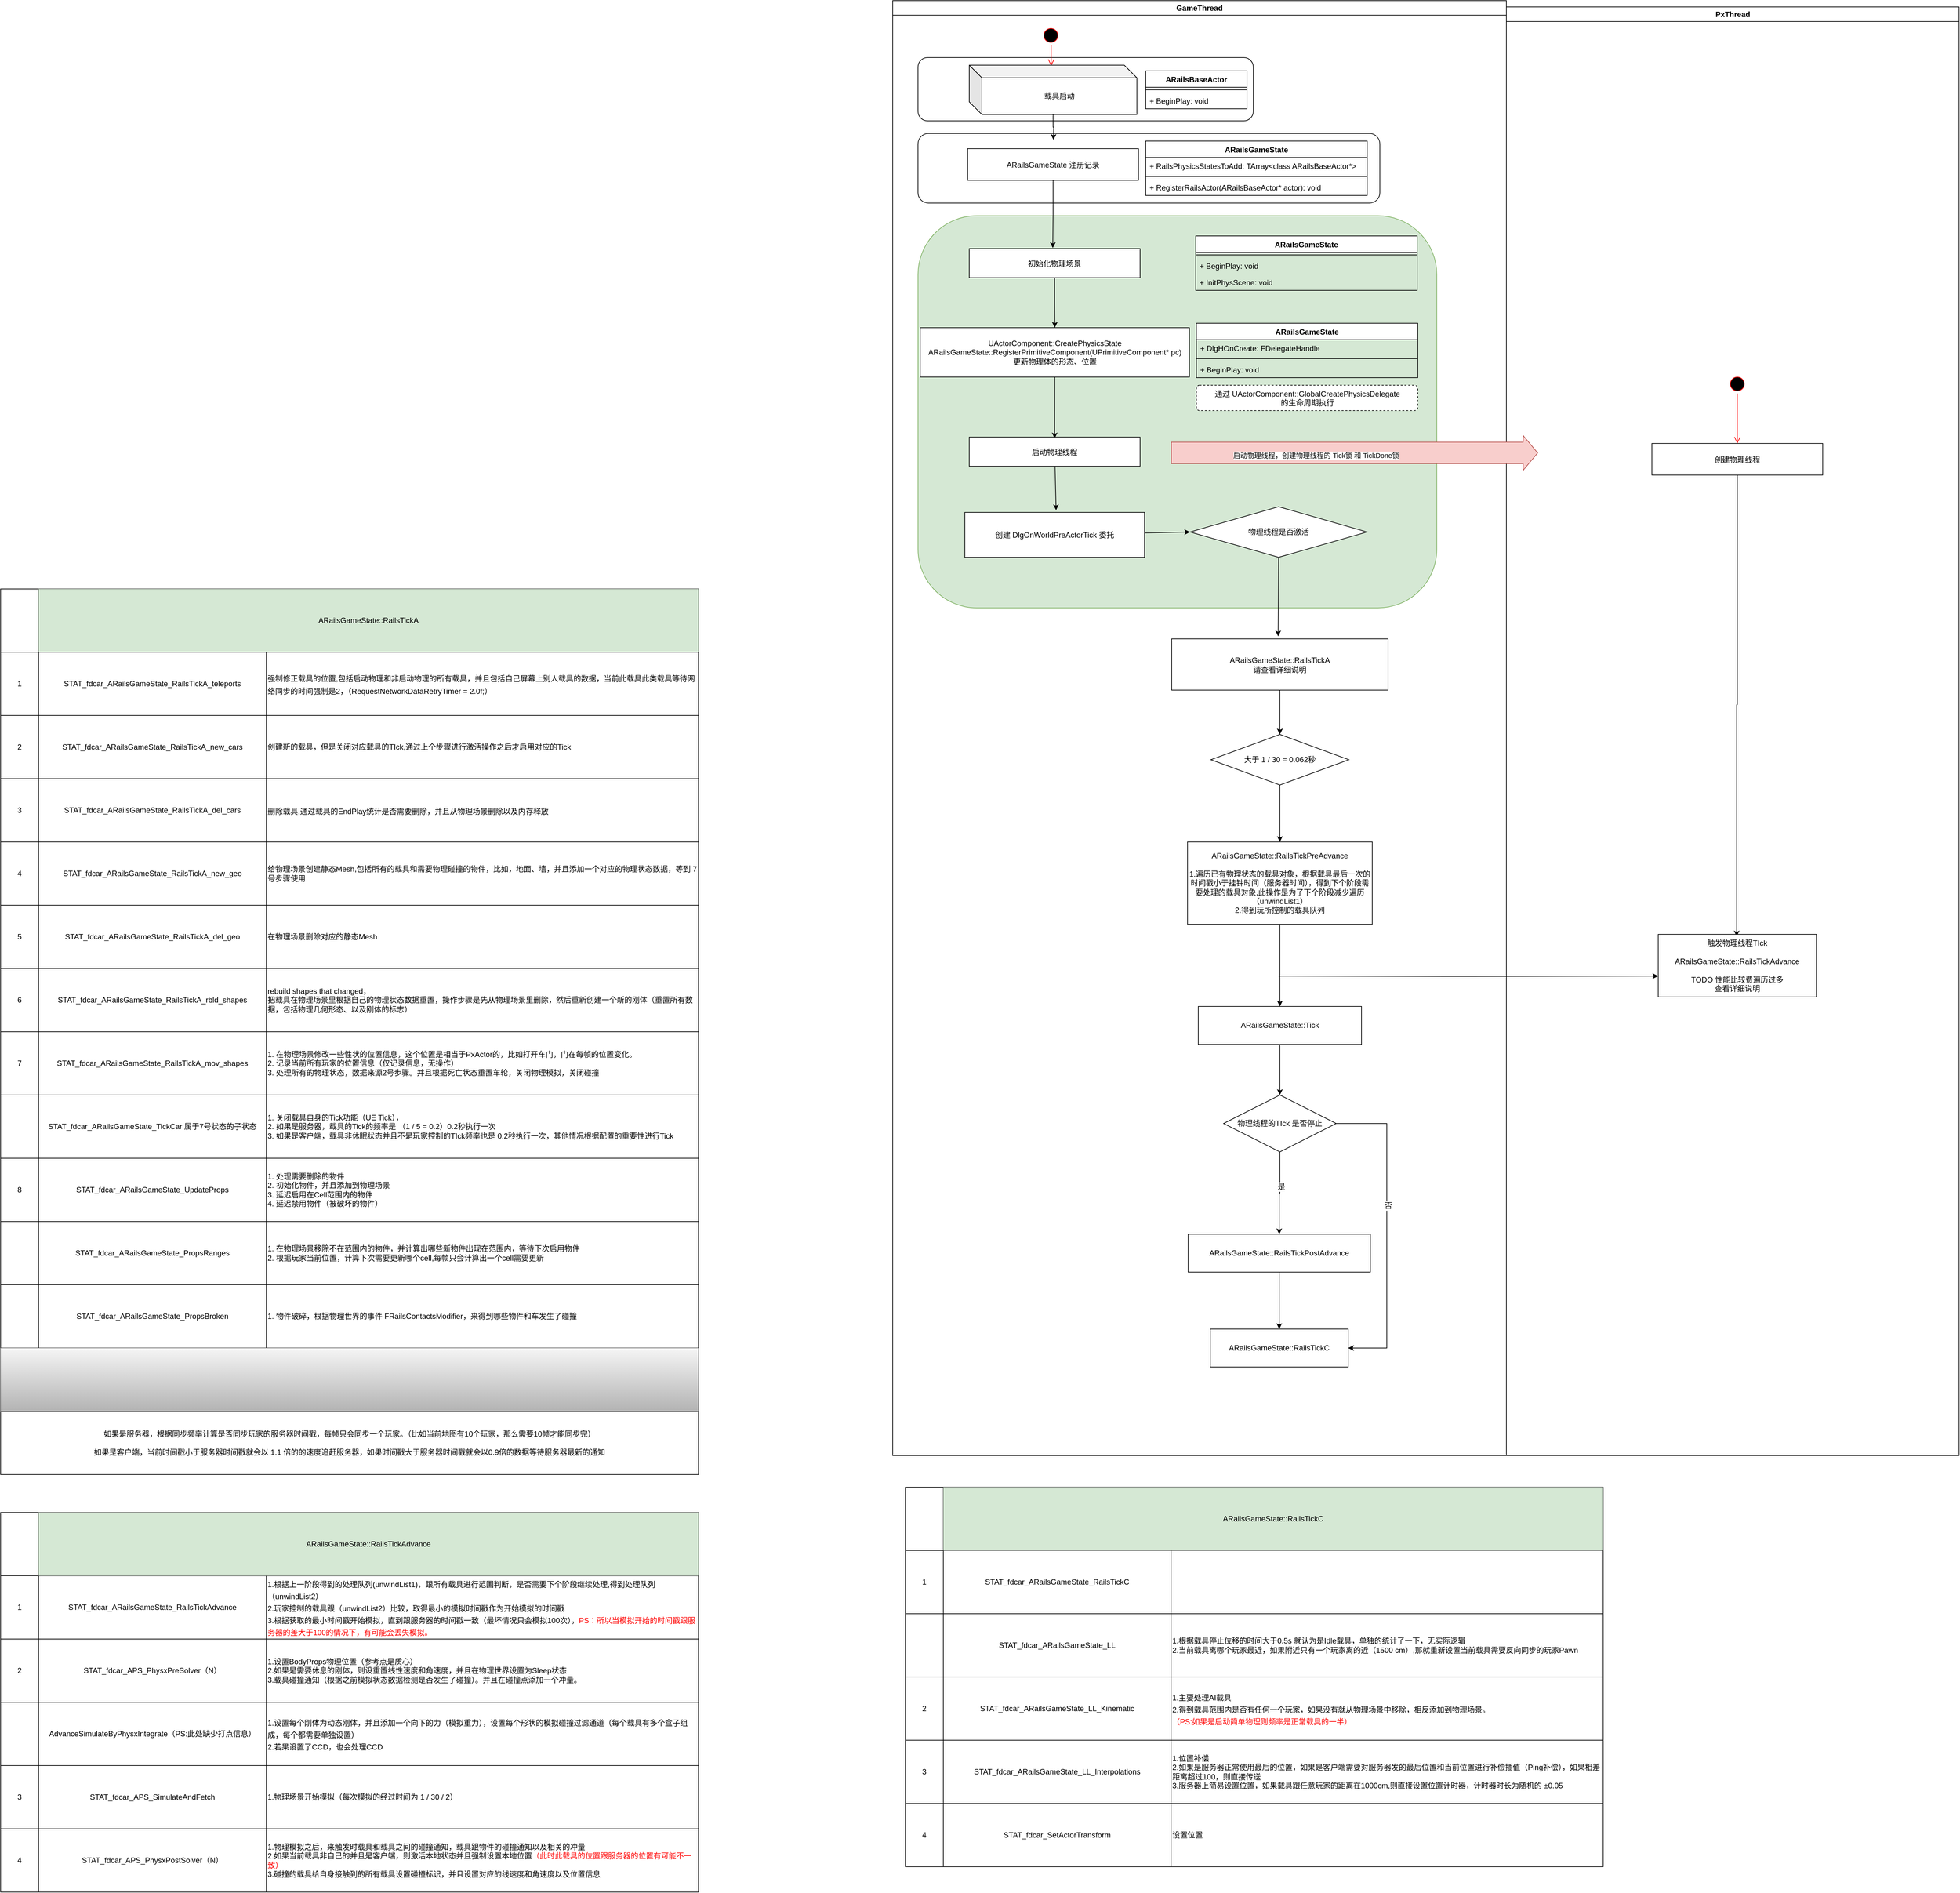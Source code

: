 <mxfile version="20.8.14" type="github">
  <diagram name="Page-1" id="e7e014a7-5840-1c2e-5031-d8a46d1fe8dd">
    <mxGraphModel dx="2523" dy="458" grid="1" gridSize="10" guides="1" tooltips="1" connect="1" arrows="1" fold="1" page="1" pageScale="1" pageWidth="1654" pageHeight="1169" background="none" math="0" shadow="0">
      <root>
        <mxCell id="0" />
        <mxCell id="1" parent="0" />
        <mxCell id="3" value="PxThread" style="swimlane;whiteSpace=wrap" parent="1" vertex="1">
          <mxGeometry x="780" y="110" width="715.5" height="2290" as="geometry" />
        </mxCell>
        <mxCell id="13" value="" style="ellipse;shape=startState;fillColor=#000000;strokeColor=#ff0000;" parent="3" vertex="1">
          <mxGeometry x="350" y="581" width="30" height="30" as="geometry" />
        </mxCell>
        <mxCell id="14" value="" style="edgeStyle=elbowEdgeStyle;elbow=horizontal;verticalAlign=bottom;endArrow=open;endSize=8;strokeColor=#FF0000;endFill=1;rounded=0;entryX=0.5;entryY=0;entryDx=0;entryDy=0;" parent="3" source="13" target="FNyUqGdwHOKe_9VwY6Nw-47" edge="1">
          <mxGeometry x="330" y="561" as="geometry">
            <mxPoint x="365" y="676" as="targetPoint" />
          </mxGeometry>
        </mxCell>
        <mxCell id="FNyUqGdwHOKe_9VwY6Nw-55" value="" style="edgeStyle=orthogonalEdgeStyle;rounded=0;orthogonalLoop=1;jettySize=auto;html=1;entryX=0.496;entryY=0.033;entryDx=0;entryDy=0;entryPerimeter=0;" parent="3" source="FNyUqGdwHOKe_9VwY6Nw-47" target="FNyUqGdwHOKe_9VwY6Nw-52" edge="1">
          <mxGeometry relative="1" as="geometry">
            <mxPoint x="365" y="820" as="targetPoint" />
          </mxGeometry>
        </mxCell>
        <mxCell id="FNyUqGdwHOKe_9VwY6Nw-47" value="创建物理线程" style="" parent="3" vertex="1">
          <mxGeometry x="230" y="690" width="270" height="50" as="geometry" />
        </mxCell>
        <mxCell id="FNyUqGdwHOKe_9VwY6Nw-52" value="触发物理线程TIck&lt;br&gt;&lt;br&gt;ARailsGameState::RailsTickAdvance&lt;br style=&quot;border-color: var(--border-color);&quot;&gt;&lt;br style=&quot;border-color: var(--border-color);&quot;&gt;TODO 性能比较费遍历过多&lt;br style=&quot;border-color: var(--border-color);&quot;&gt;查看详细说明" style="whiteSpace=wrap;html=1;fillColor=rgb(255, 255, 255);strokeColor=rgb(0, 0, 0);fontColor=#000000;labelBackgroundColor=none;labelBorderColor=none;" parent="3" vertex="1">
          <mxGeometry x="240" y="1466" width="250" height="99" as="geometry" />
        </mxCell>
        <mxCell id="2" value="GameThread" style="swimlane;whiteSpace=wrap" parent="3" vertex="1">
          <mxGeometry x="-970" y="-10" width="970" height="2300" as="geometry" />
        </mxCell>
        <mxCell id="wbHjeguqodvjs2tDxC9u-78" value="" style="rounded=1;whiteSpace=wrap;html=1;direction=east;labelBackgroundColor=none;labelBorderColor=none;fillColor=#d5e8d4;strokeColor=#82b366;" parent="2" vertex="1">
          <mxGeometry x="40" y="340" width="820" height="620" as="geometry" />
        </mxCell>
        <mxCell id="wbHjeguqodvjs2tDxC9u-75" value="" style="rounded=1;whiteSpace=wrap;html=1;fontColor=#000000;" parent="2" vertex="1">
          <mxGeometry x="40" y="210" width="730" height="110" as="geometry" />
        </mxCell>
        <mxCell id="wbHjeguqodvjs2tDxC9u-59" value="" style="rounded=1;whiteSpace=wrap;html=1;fontColor=#000000;" parent="2" vertex="1">
          <mxGeometry x="40" y="90" width="530" height="100" as="geometry" />
        </mxCell>
        <mxCell id="5" value="" style="ellipse;shape=startState;fillColor=#000000;strokeColor=#ff0000;" parent="2" vertex="1">
          <mxGeometry x="235" y="40" width="30" height="30" as="geometry" />
        </mxCell>
        <mxCell id="6" value="" style="edgeStyle=elbowEdgeStyle;elbow=horizontal;verticalAlign=bottom;endArrow=open;endSize=8;strokeColor=#FF0000;endFill=1;rounded=0;entryX=0.488;entryY=0.013;entryDx=0;entryDy=0;entryPerimeter=0;" parent="2" source="5" target="wbHjeguqodvjs2tDxC9u-44" edge="1">
          <mxGeometry x="171" y="40" as="geometry">
            <mxPoint x="186.5" y="110" as="targetPoint" />
          </mxGeometry>
        </mxCell>
        <mxCell id="wbHjeguqodvjs2tDxC9u-52" value="" style="edgeStyle=orthogonalEdgeStyle;rounded=0;orthogonalLoop=1;jettySize=auto;html=1;fontColor=#000000;entryX=0.489;entryY=-0.022;entryDx=0;entryDy=0;entryPerimeter=0;verticalAlign=bottom;" parent="2" source="8" target="10" edge="1">
          <mxGeometry relative="1" as="geometry" />
        </mxCell>
        <mxCell id="8" value="ARailsGameState 注册记录" style="" parent="2" vertex="1">
          <mxGeometry x="118.5" y="234" width="270" height="50" as="geometry" />
        </mxCell>
        <mxCell id="wbHjeguqodvjs2tDxC9u-53" value="" style="edgeStyle=orthogonalEdgeStyle;rounded=0;orthogonalLoop=1;jettySize=auto;html=1;fontColor=#000000;" parent="2" source="10" target="wbHjeguqodvjs2tDxC9u-45" edge="1">
          <mxGeometry relative="1" as="geometry" />
        </mxCell>
        <mxCell id="10" value="初始化物理场景" style="" parent="2" vertex="1">
          <mxGeometry x="121" y="392" width="270" height="46" as="geometry" />
        </mxCell>
        <mxCell id="wbHjeguqodvjs2tDxC9u-50" style="edgeStyle=orthogonalEdgeStyle;rounded=0;orthogonalLoop=1;jettySize=auto;html=1;fontColor=#000000;verticalAlign=bottom;" parent="2" source="wbHjeguqodvjs2tDxC9u-44" edge="1">
          <mxGeometry relative="1" as="geometry">
            <mxPoint x="254" y="220" as="targetPoint" />
          </mxGeometry>
        </mxCell>
        <mxCell id="wbHjeguqodvjs2tDxC9u-44" value="载具启动" style="shape=cube;whiteSpace=wrap;html=1;boundedLbl=1;backgroundOutline=1;darkOpacity=0.05;darkOpacity2=0.1;" parent="2" vertex="1">
          <mxGeometry x="121" y="102" width="265" height="78" as="geometry" />
        </mxCell>
        <mxCell id="wbHjeguqodvjs2tDxC9u-107" value="" style="edgeStyle=none;rounded=0;orthogonalLoop=1;jettySize=auto;html=1;fontColor=#000000;entryX=0.5;entryY=0.043;entryDx=0;entryDy=0;entryPerimeter=0;" parent="2" source="wbHjeguqodvjs2tDxC9u-45" target="wbHjeguqodvjs2tDxC9u-106" edge="1">
          <mxGeometry relative="1" as="geometry" />
        </mxCell>
        <mxCell id="wbHjeguqodvjs2tDxC9u-45" value="UActorComponent::CreatePhysicsState&lt;br&gt;ARailsGameState::RegisterPrimitiveComponent(UPrimitiveComponent* pc)&lt;br&gt;更新物理体的形态、位置" style="html=1;fontColor=#000000;" parent="2" vertex="1">
          <mxGeometry x="43.5" y="517" width="425.5" height="78" as="geometry" />
        </mxCell>
        <mxCell id="wbHjeguqodvjs2tDxC9u-54" value="ARailsBaseActor" style="swimlane;fontStyle=1;align=center;verticalAlign=top;childLayout=stackLayout;horizontal=1;startSize=26;horizontalStack=0;resizeParent=1;resizeParentMax=0;resizeLast=0;collapsible=1;marginBottom=0;fontColor=#000000;" parent="2" vertex="1">
          <mxGeometry x="400" y="111" width="160" height="60" as="geometry" />
        </mxCell>
        <mxCell id="wbHjeguqodvjs2tDxC9u-56" value="" style="line;strokeWidth=1;fillColor=none;align=left;verticalAlign=middle;spacingTop=-1;spacingLeft=3;spacingRight=3;rotatable=0;labelPosition=right;points=[];portConstraint=eastwest;strokeColor=inherit;fontColor=#000000;" parent="wbHjeguqodvjs2tDxC9u-54" vertex="1">
          <mxGeometry y="26" width="160" height="8" as="geometry" />
        </mxCell>
        <mxCell id="wbHjeguqodvjs2tDxC9u-57" value="+ BeginPlay: void" style="text;strokeColor=none;fillColor=none;align=left;verticalAlign=top;spacingLeft=4;spacingRight=4;overflow=hidden;rotatable=0;points=[[0,0.5],[1,0.5]];portConstraint=eastwest;fontColor=#000000;" parent="wbHjeguqodvjs2tDxC9u-54" vertex="1">
          <mxGeometry y="34" width="160" height="26" as="geometry" />
        </mxCell>
        <mxCell id="wbHjeguqodvjs2tDxC9u-60" value="ARailsGameState" style="swimlane;fontStyle=1;align=center;verticalAlign=top;childLayout=stackLayout;horizontal=1;startSize=26;horizontalStack=0;resizeParent=1;resizeParentMax=0;resizeLast=0;collapsible=1;marginBottom=0;fontColor=#000000;" parent="2" vertex="1">
          <mxGeometry x="400" y="222" width="350" height="86" as="geometry" />
        </mxCell>
        <mxCell id="wbHjeguqodvjs2tDxC9u-61" value="+ RailsPhysicsStatesToAdd: TArray&lt;class ARailsBaseActor*&gt; " style="text;strokeColor=none;fillColor=none;align=left;verticalAlign=top;spacingLeft=4;spacingRight=4;overflow=hidden;rotatable=0;points=[[0,0.5],[1,0.5]];portConstraint=eastwest;fontColor=#000000;" parent="wbHjeguqodvjs2tDxC9u-60" vertex="1">
          <mxGeometry y="26" width="350" height="26" as="geometry" />
        </mxCell>
        <mxCell id="wbHjeguqodvjs2tDxC9u-62" value="" style="line;strokeWidth=1;fillColor=none;align=left;verticalAlign=middle;spacingTop=-1;spacingLeft=3;spacingRight=3;rotatable=0;labelPosition=right;points=[];portConstraint=eastwest;strokeColor=inherit;fontColor=#000000;" parent="wbHjeguqodvjs2tDxC9u-60" vertex="1">
          <mxGeometry y="52" width="350" height="8" as="geometry" />
        </mxCell>
        <mxCell id="wbHjeguqodvjs2tDxC9u-63" value="+ RegisterRailsActor(ARailsBaseActor* actor): void" style="text;strokeColor=none;fillColor=none;align=left;verticalAlign=top;spacingLeft=4;spacingRight=4;overflow=hidden;rotatable=0;points=[[0,0.5],[1,0.5]];portConstraint=eastwest;fontColor=#000000;" parent="wbHjeguqodvjs2tDxC9u-60" vertex="1">
          <mxGeometry y="60" width="350" height="26" as="geometry" />
        </mxCell>
        <mxCell id="wbHjeguqodvjs2tDxC9u-79" value="ARailsGameState" style="swimlane;fontStyle=1;align=center;verticalAlign=top;childLayout=stackLayout;horizontal=1;startSize=26;horizontalStack=0;resizeParent=1;resizeParentMax=0;resizeLast=0;collapsible=1;marginBottom=0;fontColor=#000000;" parent="2" vertex="1">
          <mxGeometry x="479" y="372" width="350" height="86" as="geometry" />
        </mxCell>
        <mxCell id="wbHjeguqodvjs2tDxC9u-81" value="" style="line;strokeWidth=1;fillColor=none;align=left;verticalAlign=middle;spacingTop=-1;spacingLeft=3;spacingRight=3;rotatable=0;labelPosition=right;points=[];portConstraint=eastwest;strokeColor=inherit;fontColor=#000000;" parent="wbHjeguqodvjs2tDxC9u-79" vertex="1">
          <mxGeometry y="26" width="350" height="8" as="geometry" />
        </mxCell>
        <mxCell id="wbHjeguqodvjs2tDxC9u-82" value="+ BeginPlay: void" style="text;strokeColor=none;fillColor=none;align=left;verticalAlign=top;spacingLeft=4;spacingRight=4;overflow=hidden;rotatable=0;points=[[0,0.5],[1,0.5]];portConstraint=eastwest;fontColor=#000000;" parent="wbHjeguqodvjs2tDxC9u-79" vertex="1">
          <mxGeometry y="34" width="350" height="26" as="geometry" />
        </mxCell>
        <mxCell id="wbHjeguqodvjs2tDxC9u-83" value="+ InitPhysScene: void" style="text;strokeColor=none;fillColor=none;align=left;verticalAlign=top;spacingLeft=4;spacingRight=4;overflow=hidden;rotatable=0;points=[[0,0.5],[1,0.5]];portConstraint=eastwest;fontColor=#000000;" parent="wbHjeguqodvjs2tDxC9u-79" vertex="1">
          <mxGeometry y="60" width="350" height="26" as="geometry" />
        </mxCell>
        <mxCell id="wbHjeguqodvjs2tDxC9u-92" value="ARailsGameState" style="swimlane;fontStyle=1;align=center;verticalAlign=top;childLayout=stackLayout;horizontal=1;startSize=26;horizontalStack=0;resizeParent=1;resizeParentMax=0;resizeLast=0;collapsible=1;marginBottom=0;fontColor=#000000;" parent="2" vertex="1">
          <mxGeometry x="480" y="510" width="350" height="86" as="geometry" />
        </mxCell>
        <mxCell id="wbHjeguqodvjs2tDxC9u-93" value="+ DlgHOnCreate: FDelegateHandle" style="text;strokeColor=none;fillColor=none;align=left;verticalAlign=top;spacingLeft=4;spacingRight=4;overflow=hidden;rotatable=0;points=[[0,0.5],[1,0.5]];portConstraint=eastwest;fontColor=#000000;" parent="wbHjeguqodvjs2tDxC9u-92" vertex="1">
          <mxGeometry y="26" width="350" height="26" as="geometry" />
        </mxCell>
        <mxCell id="wbHjeguqodvjs2tDxC9u-94" value="" style="line;strokeWidth=1;fillColor=none;align=left;verticalAlign=middle;spacingTop=-1;spacingLeft=3;spacingRight=3;rotatable=0;labelPosition=right;points=[];portConstraint=eastwest;strokeColor=inherit;fontColor=#000000;" parent="wbHjeguqodvjs2tDxC9u-92" vertex="1">
          <mxGeometry y="52" width="350" height="8" as="geometry" />
        </mxCell>
        <mxCell id="wbHjeguqodvjs2tDxC9u-95" value="+ BeginPlay: void" style="text;strokeColor=none;fillColor=none;align=left;verticalAlign=top;spacingLeft=4;spacingRight=4;overflow=hidden;rotatable=0;points=[[0,0.5],[1,0.5]];portConstraint=eastwest;fontColor=#000000;" parent="wbHjeguqodvjs2tDxC9u-92" vertex="1">
          <mxGeometry y="60" width="350" height="26" as="geometry" />
        </mxCell>
        <mxCell id="wbHjeguqodvjs2tDxC9u-96" value="通过&amp;nbsp;UActorComponent::GlobalCreatePhysicsDelegate&lt;br&gt;的生命周期执行" style="html=1;align=center;verticalAlign=top;rounded=1;absoluteArcSize=1;arcSize=10;dashed=1;fontColor=#000000;" parent="2" vertex="1">
          <mxGeometry x="480" y="608" width="350" height="40" as="geometry" />
        </mxCell>
        <mxCell id="wbHjeguqodvjs2tDxC9u-118" value="" style="edgeStyle=none;rounded=0;orthogonalLoop=1;jettySize=auto;html=1;fontColor=#000000;entryX=0.508;entryY=-0.05;entryDx=0;entryDy=0;entryPerimeter=0;" parent="2" source="wbHjeguqodvjs2tDxC9u-106" target="wbHjeguqodvjs2tDxC9u-117" edge="1">
          <mxGeometry relative="1" as="geometry" />
        </mxCell>
        <mxCell id="wbHjeguqodvjs2tDxC9u-106" value="启动物理线程" style="" parent="2" vertex="1">
          <mxGeometry x="121" y="690" width="270" height="46" as="geometry" />
        </mxCell>
        <mxCell id="wbHjeguqodvjs2tDxC9u-120" value="" style="edgeStyle=none;rounded=0;orthogonalLoop=1;jettySize=auto;html=1;fontColor=#000000;entryX=0;entryY=0.5;entryDx=0;entryDy=0;" parent="2" source="wbHjeguqodvjs2tDxC9u-117" target="wbHjeguqodvjs2tDxC9u-119" edge="1">
          <mxGeometry relative="1" as="geometry">
            <mxPoint x="478" y="844.5" as="targetPoint" />
          </mxGeometry>
        </mxCell>
        <mxCell id="wbHjeguqodvjs2tDxC9u-114" value="" style="shape=flexArrow;endArrow=classic;html=1;rounded=0;fontColor=#000000;width=34;endSize=7.33;fillColor=#f8cecc;strokeColor=#b85450;" parent="2" edge="1">
          <mxGeometry width="50" height="50" relative="1" as="geometry">
            <mxPoint x="440" y="715" as="sourcePoint" />
            <mxPoint x="1020" y="715" as="targetPoint" />
          </mxGeometry>
        </mxCell>
        <mxCell id="wbHjeguqodvjs2tDxC9u-115" value="启动物理线程，创建物理线程的 Tick锁 和 TickDone锁" style="edgeLabel;html=1;align=center;verticalAlign=middle;resizable=0;points=[];fontColor=#000000;" parent="wbHjeguqodvjs2tDxC9u-114" vertex="1" connectable="0">
          <mxGeometry x="-0.21" y="-4" relative="1" as="geometry">
            <mxPoint as="offset" />
          </mxGeometry>
        </mxCell>
        <mxCell id="wbHjeguqodvjs2tDxC9u-117" value="创建 DlgOnWorldPreActorTick 委托" style="whiteSpace=wrap;html=1;fillColor=rgb(255, 255, 255);" parent="2" vertex="1">
          <mxGeometry x="114" y="809" width="284" height="71" as="geometry" />
        </mxCell>
        <mxCell id="wbHjeguqodvjs2tDxC9u-121" value="" style="edgeStyle=none;rounded=0;orthogonalLoop=1;jettySize=auto;html=1;fontColor=#000000;entryX=0.492;entryY=-0.05;entryDx=0;entryDy=0;entryPerimeter=0;exitX=0.5;exitY=1;exitDx=0;exitDy=0;" parent="2" source="wbHjeguqodvjs2tDxC9u-119" target="wbHjeguqodvjs2tDxC9u-122" edge="1">
          <mxGeometry relative="1" as="geometry">
            <mxPoint x="610" y="960" as="targetPoint" />
          </mxGeometry>
        </mxCell>
        <mxCell id="wbHjeguqodvjs2tDxC9u-119" value="物理线程是否激活" style="rhombus;whiteSpace=wrap;html=1;labelBackgroundColor=none;labelBorderColor=none;fontColor=#000000;" parent="2" vertex="1">
          <mxGeometry x="470" y="800" width="280" height="80" as="geometry" />
        </mxCell>
        <mxCell id="FNyUqGdwHOKe_9VwY6Nw-49" value="" style="edgeStyle=orthogonalEdgeStyle;rounded=0;orthogonalLoop=1;jettySize=auto;html=1;" parent="2" source="wbHjeguqodvjs2tDxC9u-122" target="FNyUqGdwHOKe_9VwY6Nw-48" edge="1">
          <mxGeometry relative="1" as="geometry" />
        </mxCell>
        <mxCell id="FNyUqGdwHOKe_9VwY6Nw-60" value="" style="edgeStyle=orthogonalEdgeStyle;rounded=0;orthogonalLoop=1;jettySize=auto;html=1;" parent="2" source="wbHjeguqodvjs2tDxC9u-122" target="FNyUqGdwHOKe_9VwY6Nw-48" edge="1">
          <mxGeometry relative="1" as="geometry" />
        </mxCell>
        <mxCell id="wbHjeguqodvjs2tDxC9u-122" value="ARailsGameState::RailsTickA&lt;br&gt;请查看详细说明" style="whiteSpace=wrap;html=1;fillColor=rgb(255, 255, 255);fontColor=#000000;labelBackgroundColor=none;labelBorderColor=none;align=center;" parent="2" vertex="1">
          <mxGeometry x="441" y="1009" width="342" height="81" as="geometry" />
        </mxCell>
        <mxCell id="9S8jufjxf9AL1k6iHCJB-15" value="" style="edgeStyle=orthogonalEdgeStyle;rounded=0;orthogonalLoop=1;jettySize=auto;html=1;" parent="2" source="FNyUqGdwHOKe_9VwY6Nw-48" target="9S8jufjxf9AL1k6iHCJB-14" edge="1">
          <mxGeometry relative="1" as="geometry" />
        </mxCell>
        <mxCell id="FNyUqGdwHOKe_9VwY6Nw-48" value="大于 1 / 30 = 0.062秒" style="rhombus;whiteSpace=wrap;html=1;fillColor=rgb(255, 255, 255);strokeColor=rgb(0, 0, 0);fontColor=#000000;labelBackgroundColor=none;labelBorderColor=none;" parent="2" vertex="1">
          <mxGeometry x="503" y="1160" width="218" height="80" as="geometry" />
        </mxCell>
        <mxCell id="9S8jufjxf9AL1k6iHCJB-418" value="" style="edgeStyle=orthogonalEdgeStyle;rounded=0;orthogonalLoop=1;jettySize=auto;html=1;" parent="2" source="9S8jufjxf9AL1k6iHCJB-14" target="9S8jufjxf9AL1k6iHCJB-417" edge="1">
          <mxGeometry relative="1" as="geometry" />
        </mxCell>
        <mxCell id="9S8jufjxf9AL1k6iHCJB-14" value="ARailsGameState::RailsTickPreAdvance&lt;br&gt;&lt;br&gt;1.遍历已有物理状态的载具对象，根据载具最后一次的时间戳小于挂钟时间（服务器时间），得到下个阶段需要处理的载具对象,此操作是为了下个阶段减少遍历（unwindList1）&lt;br&gt;2.得到玩所控制的载具队列" style="whiteSpace=wrap;html=1;fillColor=rgb(255, 255, 255);strokeColor=rgb(0, 0, 0);fontColor=#000000;labelBackgroundColor=none;labelBorderColor=none;" parent="2" vertex="1">
          <mxGeometry x="466" y="1330" width="292" height="130" as="geometry" />
        </mxCell>
        <mxCell id="9S8jufjxf9AL1k6iHCJB-426" value="" style="edgeStyle=orthogonalEdgeStyle;rounded=0;orthogonalLoop=1;jettySize=auto;html=1;fontSize=12;fontColor=#000000;" parent="2" source="9S8jufjxf9AL1k6iHCJB-417" target="9S8jufjxf9AL1k6iHCJB-425" edge="1">
          <mxGeometry relative="1" as="geometry" />
        </mxCell>
        <mxCell id="9S8jufjxf9AL1k6iHCJB-417" value="ARailsGameState::Tick" style="whiteSpace=wrap;html=1;fillColor=rgb(255, 255, 255);strokeColor=rgb(0, 0, 0);fontColor=#000000;labelBackgroundColor=none;labelBorderColor=none;" parent="2" vertex="1">
          <mxGeometry x="483" y="1590" width="258" height="60" as="geometry" />
        </mxCell>
        <mxCell id="9S8jufjxf9AL1k6iHCJB-424" value="" style="edgeStyle=orthogonalEdgeStyle;rounded=0;orthogonalLoop=1;jettySize=auto;html=1;fontSize=12;fontColor=#000000;" parent="2" source="9S8jufjxf9AL1k6iHCJB-420" target="9S8jufjxf9AL1k6iHCJB-423" edge="1">
          <mxGeometry relative="1" as="geometry" />
        </mxCell>
        <mxCell id="9S8jufjxf9AL1k6iHCJB-420" value="ARailsGameState::RailsTickPostAdvance" style="whiteSpace=wrap;html=1;fillColor=rgb(255, 255, 255);strokeColor=rgb(0, 0, 0);fontColor=#000000;labelBackgroundColor=none;labelBorderColor=none;" parent="2" vertex="1">
          <mxGeometry x="467" y="1950" width="288" height="60" as="geometry" />
        </mxCell>
        <mxCell id="9S8jufjxf9AL1k6iHCJB-423" value="ARailsGameState::RailsTickC" style="whiteSpace=wrap;html=1;fillColor=rgb(255, 255, 255);strokeColor=rgb(0, 0, 0);fontColor=#000000;labelBackgroundColor=none;labelBorderColor=none;" parent="2" vertex="1">
          <mxGeometry x="502" y="2100" width="218" height="60" as="geometry" />
        </mxCell>
        <mxCell id="9S8jufjxf9AL1k6iHCJB-427" value="" style="edgeStyle=orthogonalEdgeStyle;rounded=0;orthogonalLoop=1;jettySize=auto;html=1;fontSize=12;fontColor=#000000;entryX=0.5;entryY=0;entryDx=0;entryDy=0;" parent="2" source="9S8jufjxf9AL1k6iHCJB-425" target="9S8jufjxf9AL1k6iHCJB-420" edge="1">
          <mxGeometry relative="1" as="geometry">
            <mxPoint x="612" y="1900" as="targetPoint" />
          </mxGeometry>
        </mxCell>
        <mxCell id="9S8jufjxf9AL1k6iHCJB-429" value="是" style="edgeLabel;html=1;align=center;verticalAlign=middle;resizable=0;points=[];fontSize=12;fontColor=#000000;" parent="9S8jufjxf9AL1k6iHCJB-427" vertex="1" connectable="0">
          <mxGeometry x="-0.162" y="2" relative="1" as="geometry">
            <mxPoint as="offset" />
          </mxGeometry>
        </mxCell>
        <mxCell id="9S8jufjxf9AL1k6iHCJB-428" value="" style="edgeStyle=orthogonalEdgeStyle;rounded=0;orthogonalLoop=1;jettySize=auto;html=1;fontSize=12;fontColor=#000000;entryX=1;entryY=0.5;entryDx=0;entryDy=0;" parent="2" source="9S8jufjxf9AL1k6iHCJB-425" target="9S8jufjxf9AL1k6iHCJB-423" edge="1">
          <mxGeometry relative="1" as="geometry">
            <mxPoint x="860" y="1775" as="targetPoint" />
            <Array as="points">
              <mxPoint x="781" y="1775" />
              <mxPoint x="781" y="2130" />
            </Array>
          </mxGeometry>
        </mxCell>
        <mxCell id="9S8jufjxf9AL1k6iHCJB-430" value="否" style="edgeLabel;html=1;align=center;verticalAlign=middle;resizable=0;points=[];fontSize=12;fontColor=#000000;" parent="9S8jufjxf9AL1k6iHCJB-428" vertex="1" connectable="0">
          <mxGeometry x="-0.156" y="2" relative="1" as="geometry">
            <mxPoint as="offset" />
          </mxGeometry>
        </mxCell>
        <mxCell id="9S8jufjxf9AL1k6iHCJB-425" value="物理线程的TIck 是否停止" style="rhombus;whiteSpace=wrap;html=1;fillColor=rgb(255, 255, 255);strokeColor=rgb(0, 0, 0);fontColor=#000000;labelBackgroundColor=none;labelBorderColor=none;" parent="2" vertex="1">
          <mxGeometry x="523" y="1730" width="178" height="90" as="geometry" />
        </mxCell>
        <mxCell id="FNyUqGdwHOKe_9VwY6Nw-66" style="edgeStyle=orthogonalEdgeStyle;rounded=0;orthogonalLoop=1;jettySize=auto;html=1;entryX=0;entryY=0.667;entryDx=0;entryDy=0;entryPerimeter=0;" parent="3" target="FNyUqGdwHOKe_9VwY6Nw-52" edge="1">
          <mxGeometry relative="1" as="geometry">
            <mxPoint x="-360" y="1532" as="sourcePoint" />
          </mxGeometry>
        </mxCell>
        <mxCell id="x4Ofn-lIwSmjH5Ii23ha-21" value="" style="shape=table;startSize=0;container=1;collapsible=0;childLayout=tableLayout;fontSize=16;" parent="1" vertex="1">
          <mxGeometry x="-1600" y="1030" width="1103" height="1400" as="geometry" />
        </mxCell>
        <mxCell id="9S8jufjxf9AL1k6iHCJB-129" style="shape=tableRow;horizontal=0;startSize=0;swimlaneHead=0;swimlaneBody=0;strokeColor=inherit;top=0;left=0;bottom=0;right=0;collapsible=0;dropTarget=0;fillColor=none;points=[[0,0.5],[1,0.5]];portConstraint=eastwest;fontSize=16;" parent="x4Ofn-lIwSmjH5Ii23ha-21" vertex="1">
          <mxGeometry width="1103" height="100" as="geometry" />
        </mxCell>
        <mxCell id="9S8jufjxf9AL1k6iHCJB-130" style="shape=partialRectangle;html=1;whiteSpace=wrap;connectable=0;strokeColor=inherit;overflow=hidden;fillColor=none;top=0;left=0;bottom=0;right=0;pointerEvents=1;fontSize=12;" parent="9S8jufjxf9AL1k6iHCJB-129" vertex="1">
          <mxGeometry width="60" height="100" as="geometry">
            <mxRectangle width="60" height="100" as="alternateBounds" />
          </mxGeometry>
        </mxCell>
        <mxCell id="9S8jufjxf9AL1k6iHCJB-131" value="ARailsGameState::RailsTickA" style="shape=partialRectangle;html=1;whiteSpace=wrap;connectable=0;strokeColor=#82b366;overflow=hidden;fillColor=#d5e8d4;top=0;left=0;bottom=0;right=0;pointerEvents=1;fontSize=12;rowspan=1;colspan=2;" parent="9S8jufjxf9AL1k6iHCJB-129" vertex="1">
          <mxGeometry x="60" width="1043" height="100" as="geometry">
            <mxRectangle width="360" height="100" as="alternateBounds" />
          </mxGeometry>
        </mxCell>
        <mxCell id="9S8jufjxf9AL1k6iHCJB-132" style="shape=partialRectangle;html=1;whiteSpace=wrap;connectable=0;strokeColor=inherit;overflow=hidden;fillColor=none;top=0;left=0;bottom=0;right=0;pointerEvents=1;fontSize=16;align=left;" parent="9S8jufjxf9AL1k6iHCJB-129" vertex="1" visible="0">
          <mxGeometry x="420" width="683" height="100" as="geometry">
            <mxRectangle width="683" height="100" as="alternateBounds" />
          </mxGeometry>
        </mxCell>
        <mxCell id="9S8jufjxf9AL1k6iHCJB-125" value="" style="shape=tableRow;horizontal=0;startSize=0;swimlaneHead=0;swimlaneBody=0;strokeColor=inherit;top=0;left=0;bottom=0;right=0;collapsible=0;dropTarget=0;fillColor=none;points=[[0,0.5],[1,0.5]];portConstraint=eastwest;fontSize=16;" parent="x4Ofn-lIwSmjH5Ii23ha-21" vertex="1">
          <mxGeometry y="100" width="1103" height="100" as="geometry" />
        </mxCell>
        <mxCell id="9S8jufjxf9AL1k6iHCJB-126" value="1" style="shape=partialRectangle;html=1;whiteSpace=wrap;connectable=0;strokeColor=inherit;overflow=hidden;fillColor=none;top=0;left=0;bottom=0;right=0;pointerEvents=1;fontSize=12;" parent="9S8jufjxf9AL1k6iHCJB-125" vertex="1">
          <mxGeometry width="60" height="100" as="geometry">
            <mxRectangle width="60" height="100" as="alternateBounds" />
          </mxGeometry>
        </mxCell>
        <mxCell id="9S8jufjxf9AL1k6iHCJB-127" value="STAT_fdcar_ARailsGameState_RailsTickA_teleports" style="shape=partialRectangle;html=1;whiteSpace=wrap;connectable=0;strokeColor=inherit;overflow=hidden;fillColor=none;top=0;left=0;bottom=0;right=0;pointerEvents=1;fontSize=12;" parent="9S8jufjxf9AL1k6iHCJB-125" vertex="1">
          <mxGeometry x="60" width="360" height="100" as="geometry">
            <mxRectangle width="360" height="100" as="alternateBounds" />
          </mxGeometry>
        </mxCell>
        <mxCell id="9S8jufjxf9AL1k6iHCJB-128" value="&lt;font style=&quot;font-size: 12px;&quot;&gt;强制修正载具的位置,包括启动物理和非启动物理的所有载具，并且包括自己屏幕上别人载具的数据，当前此载具此类载具等待网络同步的时间强制是2，（RequestNetworkDataRetryTimer = 2.0f;）&lt;/font&gt;" style="shape=partialRectangle;html=1;whiteSpace=wrap;connectable=0;strokeColor=inherit;overflow=hidden;fillColor=none;top=0;left=0;bottom=0;right=0;pointerEvents=1;fontSize=16;align=left;" parent="9S8jufjxf9AL1k6iHCJB-125" vertex="1">
          <mxGeometry x="420" width="683" height="100" as="geometry">
            <mxRectangle width="683" height="100" as="alternateBounds" />
          </mxGeometry>
        </mxCell>
        <mxCell id="9S8jufjxf9AL1k6iHCJB-121" value="" style="shape=tableRow;horizontal=0;startSize=0;swimlaneHead=0;swimlaneBody=0;strokeColor=inherit;top=0;left=0;bottom=0;right=0;collapsible=0;dropTarget=0;fillColor=none;points=[[0,0.5],[1,0.5]];portConstraint=eastwest;fontSize=12;" parent="x4Ofn-lIwSmjH5Ii23ha-21" vertex="1">
          <mxGeometry y="200" width="1103" height="100" as="geometry" />
        </mxCell>
        <mxCell id="9S8jufjxf9AL1k6iHCJB-122" value="2" style="shape=partialRectangle;html=1;whiteSpace=wrap;connectable=0;strokeColor=inherit;overflow=hidden;fillColor=none;top=0;left=0;bottom=0;right=0;pointerEvents=1;fontSize=12;" parent="9S8jufjxf9AL1k6iHCJB-121" vertex="1">
          <mxGeometry width="60" height="100" as="geometry">
            <mxRectangle width="60" height="100" as="alternateBounds" />
          </mxGeometry>
        </mxCell>
        <mxCell id="9S8jufjxf9AL1k6iHCJB-123" value="STAT_fdcar_ARailsGameState_RailsTickA_new_cars" style="shape=partialRectangle;html=1;whiteSpace=wrap;connectable=0;strokeColor=inherit;overflow=hidden;fillColor=none;top=0;left=0;bottom=0;right=0;pointerEvents=1;fontSize=12;" parent="9S8jufjxf9AL1k6iHCJB-121" vertex="1">
          <mxGeometry x="60" width="360" height="100" as="geometry">
            <mxRectangle width="360" height="100" as="alternateBounds" />
          </mxGeometry>
        </mxCell>
        <mxCell id="9S8jufjxf9AL1k6iHCJB-124" value="&lt;font style=&quot;font-size: 12px;&quot;&gt;创建新的载具，但是关闭对应载具的TIck,通过上个步骤进行激活操作之后才启用对应的Tick&lt;/font&gt;" style="shape=partialRectangle;html=1;whiteSpace=wrap;connectable=0;strokeColor=inherit;overflow=hidden;fillColor=none;top=0;left=0;bottom=0;right=0;pointerEvents=1;fontSize=12;align=left;" parent="9S8jufjxf9AL1k6iHCJB-121" vertex="1">
          <mxGeometry x="420" width="683" height="100" as="geometry">
            <mxRectangle width="683" height="100" as="alternateBounds" />
          </mxGeometry>
        </mxCell>
        <mxCell id="9S8jufjxf9AL1k6iHCJB-117" value="" style="shape=tableRow;horizontal=0;startSize=0;swimlaneHead=0;swimlaneBody=0;strokeColor=inherit;top=0;left=0;bottom=0;right=0;collapsible=0;dropTarget=0;fillColor=none;points=[[0,0.5],[1,0.5]];portConstraint=eastwest;fontSize=16;" parent="x4Ofn-lIwSmjH5Ii23ha-21" vertex="1">
          <mxGeometry y="300" width="1103" height="100" as="geometry" />
        </mxCell>
        <mxCell id="9S8jufjxf9AL1k6iHCJB-118" value="3" style="shape=partialRectangle;html=1;whiteSpace=wrap;connectable=0;strokeColor=inherit;overflow=hidden;fillColor=none;top=0;left=0;bottom=0;right=0;pointerEvents=1;fontSize=12;" parent="9S8jufjxf9AL1k6iHCJB-117" vertex="1">
          <mxGeometry width="60" height="100" as="geometry">
            <mxRectangle width="60" height="100" as="alternateBounds" />
          </mxGeometry>
        </mxCell>
        <mxCell id="9S8jufjxf9AL1k6iHCJB-119" value="STAT_fdcar_ARailsGameState_RailsTickA_del_cars" style="shape=partialRectangle;html=1;whiteSpace=wrap;connectable=0;strokeColor=inherit;overflow=hidden;fillColor=none;top=0;left=0;bottom=0;right=0;pointerEvents=1;fontSize=12;" parent="9S8jufjxf9AL1k6iHCJB-117" vertex="1">
          <mxGeometry x="60" width="360" height="100" as="geometry">
            <mxRectangle width="360" height="100" as="alternateBounds" />
          </mxGeometry>
        </mxCell>
        <mxCell id="9S8jufjxf9AL1k6iHCJB-120" value="&lt;font style=&quot;font-size: 12px;&quot;&gt;删除载具,通过载具的EndPlay统计是否需要删除，并且从物理场景删除以及内存释放&lt;/font&gt;" style="shape=partialRectangle;html=1;whiteSpace=wrap;connectable=0;strokeColor=inherit;overflow=hidden;fillColor=none;top=0;left=0;bottom=0;right=0;pointerEvents=1;fontSize=16;align=left;" parent="9S8jufjxf9AL1k6iHCJB-117" vertex="1">
          <mxGeometry x="420" width="683" height="100" as="geometry">
            <mxRectangle width="683" height="100" as="alternateBounds" />
          </mxGeometry>
        </mxCell>
        <mxCell id="9S8jufjxf9AL1k6iHCJB-113" style="shape=tableRow;horizontal=0;startSize=0;swimlaneHead=0;swimlaneBody=0;strokeColor=inherit;top=0;left=0;bottom=0;right=0;collapsible=0;dropTarget=0;fillColor=none;points=[[0,0.5],[1,0.5]];portConstraint=eastwest;fontSize=16;" parent="x4Ofn-lIwSmjH5Ii23ha-21" vertex="1">
          <mxGeometry y="400" width="1103" height="100" as="geometry" />
        </mxCell>
        <mxCell id="9S8jufjxf9AL1k6iHCJB-114" value="4" style="shape=partialRectangle;html=1;whiteSpace=wrap;connectable=0;strokeColor=inherit;overflow=hidden;fillColor=none;top=0;left=0;bottom=0;right=0;pointerEvents=1;fontSize=12;" parent="9S8jufjxf9AL1k6iHCJB-113" vertex="1">
          <mxGeometry width="60" height="100" as="geometry">
            <mxRectangle width="60" height="100" as="alternateBounds" />
          </mxGeometry>
        </mxCell>
        <mxCell id="9S8jufjxf9AL1k6iHCJB-115" value="STAT_fdcar_ARailsGameState_RailsTickA_new_geo" style="shape=partialRectangle;html=1;whiteSpace=wrap;connectable=0;strokeColor=inherit;overflow=hidden;fillColor=none;top=0;left=0;bottom=0;right=0;pointerEvents=1;fontSize=12;" parent="9S8jufjxf9AL1k6iHCJB-113" vertex="1">
          <mxGeometry x="60" width="360" height="100" as="geometry">
            <mxRectangle width="360" height="100" as="alternateBounds" />
          </mxGeometry>
        </mxCell>
        <mxCell id="9S8jufjxf9AL1k6iHCJB-116" value="给物理场景创建静态Mesh,包括所有的载具和需要物理碰撞的物件，比如，地面、墙，并且添加一个对应的物理状态数据，等到 7号步骤使用" style="shape=partialRectangle;html=1;whiteSpace=wrap;connectable=0;strokeColor=inherit;overflow=hidden;fillColor=none;top=0;left=0;bottom=0;right=0;pointerEvents=1;fontSize=12;align=left;" parent="9S8jufjxf9AL1k6iHCJB-113" vertex="1">
          <mxGeometry x="420" width="683" height="100" as="geometry">
            <mxRectangle width="683" height="100" as="alternateBounds" />
          </mxGeometry>
        </mxCell>
        <mxCell id="9S8jufjxf9AL1k6iHCJB-109" style="shape=tableRow;horizontal=0;startSize=0;swimlaneHead=0;swimlaneBody=0;strokeColor=inherit;top=0;left=0;bottom=0;right=0;collapsible=0;dropTarget=0;fillColor=none;points=[[0,0.5],[1,0.5]];portConstraint=eastwest;fontSize=16;" parent="x4Ofn-lIwSmjH5Ii23ha-21" vertex="1">
          <mxGeometry y="500" width="1103" height="100" as="geometry" />
        </mxCell>
        <mxCell id="9S8jufjxf9AL1k6iHCJB-110" value="5" style="shape=partialRectangle;html=1;whiteSpace=wrap;connectable=0;strokeColor=inherit;overflow=hidden;fillColor=none;top=0;left=0;bottom=0;right=0;pointerEvents=1;fontSize=12;" parent="9S8jufjxf9AL1k6iHCJB-109" vertex="1">
          <mxGeometry width="60" height="100" as="geometry">
            <mxRectangle width="60" height="100" as="alternateBounds" />
          </mxGeometry>
        </mxCell>
        <mxCell id="9S8jufjxf9AL1k6iHCJB-111" value="STAT_fdcar_ARailsGameState_RailsTickA_del_geo" style="shape=partialRectangle;html=1;whiteSpace=wrap;connectable=0;strokeColor=inherit;overflow=hidden;fillColor=none;top=0;left=0;bottom=0;right=0;pointerEvents=1;fontSize=12;" parent="9S8jufjxf9AL1k6iHCJB-109" vertex="1">
          <mxGeometry x="60" width="360" height="100" as="geometry">
            <mxRectangle width="360" height="100" as="alternateBounds" />
          </mxGeometry>
        </mxCell>
        <mxCell id="9S8jufjxf9AL1k6iHCJB-112" value="在物理场景删除对应的静态Mesh" style="shape=partialRectangle;html=1;whiteSpace=wrap;connectable=0;strokeColor=inherit;overflow=hidden;fillColor=none;top=0;left=0;bottom=0;right=0;pointerEvents=1;fontSize=12;align=left;" parent="9S8jufjxf9AL1k6iHCJB-109" vertex="1">
          <mxGeometry x="420" width="683" height="100" as="geometry">
            <mxRectangle width="683" height="100" as="alternateBounds" />
          </mxGeometry>
        </mxCell>
        <mxCell id="9S8jufjxf9AL1k6iHCJB-105" style="shape=tableRow;horizontal=0;startSize=0;swimlaneHead=0;swimlaneBody=0;strokeColor=inherit;top=0;left=0;bottom=0;right=0;collapsible=0;dropTarget=0;fillColor=none;points=[[0,0.5],[1,0.5]];portConstraint=eastwest;fontSize=16;" parent="x4Ofn-lIwSmjH5Ii23ha-21" vertex="1">
          <mxGeometry y="600" width="1103" height="100" as="geometry" />
        </mxCell>
        <mxCell id="9S8jufjxf9AL1k6iHCJB-106" value="6" style="shape=partialRectangle;html=1;whiteSpace=wrap;connectable=0;strokeColor=inherit;overflow=hidden;fillColor=none;top=0;left=0;bottom=0;right=0;pointerEvents=1;fontSize=12;" parent="9S8jufjxf9AL1k6iHCJB-105" vertex="1">
          <mxGeometry width="60" height="100" as="geometry">
            <mxRectangle width="60" height="100" as="alternateBounds" />
          </mxGeometry>
        </mxCell>
        <mxCell id="9S8jufjxf9AL1k6iHCJB-107" value="STAT_fdcar_ARailsGameState_RailsTickA_rbld_shapes" style="shape=partialRectangle;html=1;whiteSpace=wrap;connectable=0;strokeColor=inherit;overflow=hidden;fillColor=none;top=0;left=0;bottom=0;right=0;pointerEvents=1;fontSize=12;" parent="9S8jufjxf9AL1k6iHCJB-105" vertex="1">
          <mxGeometry x="60" width="360" height="100" as="geometry">
            <mxRectangle width="360" height="100" as="alternateBounds" />
          </mxGeometry>
        </mxCell>
        <mxCell id="9S8jufjxf9AL1k6iHCJB-108" value="rebuild shapes that changed，&lt;br&gt;把载具在物理场景里根据自己的物理状态数据重置，操作步骤是先从物理场景里删除，然后重新创建一个新的刚体（重置所有数据，包括物理几何形态、以及刚体的标志）" style="shape=partialRectangle;html=1;whiteSpace=wrap;connectable=0;strokeColor=inherit;overflow=hidden;fillColor=none;top=0;left=0;bottom=0;right=0;pointerEvents=1;fontSize=12;align=left;" parent="9S8jufjxf9AL1k6iHCJB-105" vertex="1">
          <mxGeometry x="420" width="683" height="100" as="geometry">
            <mxRectangle width="683" height="100" as="alternateBounds" />
          </mxGeometry>
        </mxCell>
        <mxCell id="9S8jufjxf9AL1k6iHCJB-101" style="shape=tableRow;horizontal=0;startSize=0;swimlaneHead=0;swimlaneBody=0;strokeColor=inherit;top=0;left=0;bottom=0;right=0;collapsible=0;dropTarget=0;fillColor=none;points=[[0,0.5],[1,0.5]];portConstraint=eastwest;fontSize=16;" parent="x4Ofn-lIwSmjH5Ii23ha-21" vertex="1">
          <mxGeometry y="700" width="1103" height="100" as="geometry" />
        </mxCell>
        <mxCell id="9S8jufjxf9AL1k6iHCJB-102" value="7" style="shape=partialRectangle;html=1;whiteSpace=wrap;connectable=0;strokeColor=inherit;overflow=hidden;fillColor=none;top=0;left=0;bottom=0;right=0;pointerEvents=1;fontSize=12;" parent="9S8jufjxf9AL1k6iHCJB-101" vertex="1">
          <mxGeometry width="60" height="100" as="geometry">
            <mxRectangle width="60" height="100" as="alternateBounds" />
          </mxGeometry>
        </mxCell>
        <mxCell id="9S8jufjxf9AL1k6iHCJB-103" value="STAT_fdcar_ARailsGameState_RailsTickA_mov_shapes" style="shape=partialRectangle;html=1;whiteSpace=wrap;connectable=0;strokeColor=inherit;overflow=hidden;fillColor=none;top=0;left=0;bottom=0;right=0;pointerEvents=1;fontSize=12;" parent="9S8jufjxf9AL1k6iHCJB-101" vertex="1">
          <mxGeometry x="60" width="360" height="100" as="geometry">
            <mxRectangle width="360" height="100" as="alternateBounds" />
          </mxGeometry>
        </mxCell>
        <mxCell id="9S8jufjxf9AL1k6iHCJB-104" value="1. 在物理场景修改一些性状的位置信息，这个位置是相当于PxActor的，比如打开车门，门在每帧的位置变化。&lt;br&gt;2. 记录当前所有玩家的位置信息（仅记录信息，无操作）&lt;br&gt;3. 处理所有的物理状态，数据来源2号步骤。并且根据死亡状态重置车轮，关闭物理模拟，关闭碰撞" style="shape=partialRectangle;html=1;whiteSpace=wrap;connectable=0;strokeColor=inherit;overflow=hidden;fillColor=none;top=0;left=0;bottom=0;right=0;pointerEvents=1;fontSize=12;align=left;" parent="9S8jufjxf9AL1k6iHCJB-101" vertex="1">
          <mxGeometry x="420" width="683" height="100" as="geometry">
            <mxRectangle width="683" height="100" as="alternateBounds" />
          </mxGeometry>
        </mxCell>
        <mxCell id="9S8jufjxf9AL1k6iHCJB-97" style="shape=tableRow;horizontal=0;startSize=0;swimlaneHead=0;swimlaneBody=0;strokeColor=inherit;top=0;left=0;bottom=0;right=0;collapsible=0;dropTarget=0;fillColor=none;points=[[0,0.5],[1,0.5]];portConstraint=eastwest;fontSize=16;" parent="x4Ofn-lIwSmjH5Ii23ha-21" vertex="1">
          <mxGeometry y="800" width="1103" height="100" as="geometry" />
        </mxCell>
        <mxCell id="9S8jufjxf9AL1k6iHCJB-98" value="" style="shape=partialRectangle;html=1;whiteSpace=wrap;connectable=0;strokeColor=inherit;overflow=hidden;fillColor=none;top=0;left=0;bottom=0;right=0;pointerEvents=1;fontSize=12;" parent="9S8jufjxf9AL1k6iHCJB-97" vertex="1">
          <mxGeometry width="60" height="100" as="geometry">
            <mxRectangle width="60" height="100" as="alternateBounds" />
          </mxGeometry>
        </mxCell>
        <mxCell id="9S8jufjxf9AL1k6iHCJB-99" value="STAT_fdcar_ARailsGameState_TickCar 属于7号状态的子状态" style="shape=partialRectangle;html=1;whiteSpace=wrap;connectable=0;strokeColor=inherit;overflow=hidden;fillColor=none;top=0;left=0;bottom=0;right=0;pointerEvents=1;fontSize=12;" parent="9S8jufjxf9AL1k6iHCJB-97" vertex="1">
          <mxGeometry x="60" width="360" height="100" as="geometry">
            <mxRectangle width="360" height="100" as="alternateBounds" />
          </mxGeometry>
        </mxCell>
        <mxCell id="9S8jufjxf9AL1k6iHCJB-100" value="1. 关闭载具自身的Tick功能（UE Tick），&lt;br&gt;2. 如果是服务器，载具的Tick的频率是 （1 / 5 = 0.2）0.2秒执行一次&lt;br&gt;3. 如果是客户端，载具非休眠状态并且不是玩家控制的TIck频率也是 0.2秒执行一次，其他情况根据配置的重要性进行Tick" style="shape=partialRectangle;html=1;whiteSpace=wrap;connectable=0;strokeColor=inherit;overflow=hidden;fillColor=none;top=0;left=0;bottom=0;right=0;pointerEvents=1;fontSize=12;align=left;" parent="9S8jufjxf9AL1k6iHCJB-97" vertex="1">
          <mxGeometry x="420" width="683" height="100" as="geometry">
            <mxRectangle width="683" height="100" as="alternateBounds" />
          </mxGeometry>
        </mxCell>
        <mxCell id="9S8jufjxf9AL1k6iHCJB-93" style="shape=tableRow;horizontal=0;startSize=0;swimlaneHead=0;swimlaneBody=0;strokeColor=inherit;top=0;left=0;bottom=0;right=0;collapsible=0;dropTarget=0;fillColor=none;points=[[0,0.5],[1,0.5]];portConstraint=eastwest;fontSize=16;" parent="x4Ofn-lIwSmjH5Ii23ha-21" vertex="1">
          <mxGeometry y="900" width="1103" height="100" as="geometry" />
        </mxCell>
        <mxCell id="9S8jufjxf9AL1k6iHCJB-94" value="8" style="shape=partialRectangle;html=1;whiteSpace=wrap;connectable=0;strokeColor=inherit;overflow=hidden;fillColor=none;top=0;left=0;bottom=0;right=0;pointerEvents=1;fontSize=12;" parent="9S8jufjxf9AL1k6iHCJB-93" vertex="1">
          <mxGeometry width="60" height="100" as="geometry">
            <mxRectangle width="60" height="100" as="alternateBounds" />
          </mxGeometry>
        </mxCell>
        <mxCell id="9S8jufjxf9AL1k6iHCJB-95" value="STAT_fdcar_ARailsGameState_UpdateProps" style="shape=partialRectangle;html=1;whiteSpace=wrap;connectable=0;strokeColor=inherit;overflow=hidden;fillColor=none;top=0;left=0;bottom=0;right=0;pointerEvents=1;fontSize=12;" parent="9S8jufjxf9AL1k6iHCJB-93" vertex="1">
          <mxGeometry x="60" width="360" height="100" as="geometry">
            <mxRectangle width="360" height="100" as="alternateBounds" />
          </mxGeometry>
        </mxCell>
        <mxCell id="9S8jufjxf9AL1k6iHCJB-96" value="1. 处理需要删除的物件&lt;br&gt;2. 初始化物件，并且添加到物理场景&lt;br&gt;3. 延迟启用在Cell范围内的物件&lt;br&gt;4. 延迟禁用物件（被破坏的物件）" style="shape=partialRectangle;html=1;whiteSpace=wrap;connectable=0;strokeColor=inherit;overflow=hidden;fillColor=none;top=0;left=0;bottom=0;right=0;pointerEvents=1;fontSize=12;align=left;" parent="9S8jufjxf9AL1k6iHCJB-93" vertex="1">
          <mxGeometry x="420" width="683" height="100" as="geometry">
            <mxRectangle width="683" height="100" as="alternateBounds" />
          </mxGeometry>
        </mxCell>
        <mxCell id="9S8jufjxf9AL1k6iHCJB-89" style="shape=tableRow;horizontal=0;startSize=0;swimlaneHead=0;swimlaneBody=0;strokeColor=inherit;top=0;left=0;bottom=0;right=0;collapsible=0;dropTarget=0;fillColor=none;points=[[0,0.5],[1,0.5]];portConstraint=eastwest;fontSize=16;" parent="x4Ofn-lIwSmjH5Ii23ha-21" vertex="1">
          <mxGeometry y="1000" width="1103" height="100" as="geometry" />
        </mxCell>
        <mxCell id="9S8jufjxf9AL1k6iHCJB-90" style="shape=partialRectangle;html=1;whiteSpace=wrap;connectable=0;strokeColor=inherit;overflow=hidden;fillColor=none;top=0;left=0;bottom=0;right=0;pointerEvents=1;fontSize=12;" parent="9S8jufjxf9AL1k6iHCJB-89" vertex="1">
          <mxGeometry width="60" height="100" as="geometry">
            <mxRectangle width="60" height="100" as="alternateBounds" />
          </mxGeometry>
        </mxCell>
        <mxCell id="9S8jufjxf9AL1k6iHCJB-91" value="STAT_fdcar_ARailsGameState_PropsRanges" style="shape=partialRectangle;html=1;whiteSpace=wrap;connectable=0;strokeColor=inherit;overflow=hidden;fillColor=none;top=0;left=0;bottom=0;right=0;pointerEvents=1;fontSize=12;" parent="9S8jufjxf9AL1k6iHCJB-89" vertex="1">
          <mxGeometry x="60" width="360" height="100" as="geometry">
            <mxRectangle width="360" height="100" as="alternateBounds" />
          </mxGeometry>
        </mxCell>
        <mxCell id="9S8jufjxf9AL1k6iHCJB-92" value="1. 在物理场景移除不在范围内的物件，并计算出哪些新物件出现在范围内，等待下次启用物件&lt;br&gt;2. 根据玩家当前位置，计算下次需要更新哪个cell,每帧只会计算出一个cell需要更新" style="shape=partialRectangle;html=1;whiteSpace=wrap;connectable=0;strokeColor=inherit;overflow=hidden;fillColor=none;top=0;left=0;bottom=0;right=0;pointerEvents=1;fontSize=12;align=left;" parent="9S8jufjxf9AL1k6iHCJB-89" vertex="1">
          <mxGeometry x="420" width="683" height="100" as="geometry">
            <mxRectangle width="683" height="100" as="alternateBounds" />
          </mxGeometry>
        </mxCell>
        <mxCell id="9S8jufjxf9AL1k6iHCJB-85" style="shape=tableRow;horizontal=0;startSize=0;swimlaneHead=0;swimlaneBody=0;strokeColor=inherit;top=0;left=0;bottom=0;right=0;collapsible=0;dropTarget=0;fillColor=none;points=[[0,0.5],[1,0.5]];portConstraint=eastwest;fontSize=16;" parent="x4Ofn-lIwSmjH5Ii23ha-21" vertex="1">
          <mxGeometry y="1100" width="1103" height="100" as="geometry" />
        </mxCell>
        <mxCell id="9S8jufjxf9AL1k6iHCJB-86" style="shape=partialRectangle;html=1;whiteSpace=wrap;connectable=0;strokeColor=inherit;overflow=hidden;fillColor=none;top=0;left=0;bottom=0;right=0;pointerEvents=1;fontSize=12;" parent="9S8jufjxf9AL1k6iHCJB-85" vertex="1">
          <mxGeometry width="60" height="100" as="geometry">
            <mxRectangle width="60" height="100" as="alternateBounds" />
          </mxGeometry>
        </mxCell>
        <mxCell id="9S8jufjxf9AL1k6iHCJB-87" value="STAT_fdcar_ARailsGameState_PropsBroken" style="shape=partialRectangle;html=1;whiteSpace=wrap;connectable=0;strokeColor=inherit;overflow=hidden;fillColor=none;top=0;left=0;bottom=0;right=0;pointerEvents=1;fontSize=12;" parent="9S8jufjxf9AL1k6iHCJB-85" vertex="1">
          <mxGeometry x="60" width="360" height="100" as="geometry">
            <mxRectangle width="360" height="100" as="alternateBounds" />
          </mxGeometry>
        </mxCell>
        <mxCell id="9S8jufjxf9AL1k6iHCJB-88" value="1. 物件破碎，根据物理世界的事件&amp;nbsp;FRailsContactsModifier，来得到哪些物件和车发生了碰撞" style="shape=partialRectangle;html=1;whiteSpace=wrap;connectable=0;strokeColor=inherit;overflow=hidden;fillColor=none;top=0;left=0;bottom=0;right=0;pointerEvents=1;fontSize=12;align=left;" parent="9S8jufjxf9AL1k6iHCJB-85" vertex="1">
          <mxGeometry x="420" width="683" height="100" as="geometry">
            <mxRectangle width="683" height="100" as="alternateBounds" />
          </mxGeometry>
        </mxCell>
        <mxCell id="9S8jufjxf9AL1k6iHCJB-81" style="shape=tableRow;horizontal=0;startSize=0;swimlaneHead=0;swimlaneBody=0;strokeColor=inherit;top=0;left=0;bottom=0;right=0;collapsible=0;dropTarget=0;fillColor=none;points=[[0,0.5],[1,0.5]];portConstraint=eastwest;fontSize=16;" parent="x4Ofn-lIwSmjH5Ii23ha-21" vertex="1">
          <mxGeometry y="1200" width="1103" height="100" as="geometry" />
        </mxCell>
        <mxCell id="9S8jufjxf9AL1k6iHCJB-82" value="" style="shape=partialRectangle;html=1;whiteSpace=wrap;connectable=0;strokeColor=#666666;overflow=hidden;fillColor=#f5f5f5;top=0;left=0;bottom=0;right=0;pointerEvents=1;fontSize=12;gradientColor=#b3b3b3;rowspan=1;colspan=3;" parent="9S8jufjxf9AL1k6iHCJB-81" vertex="1">
          <mxGeometry width="1103" height="100" as="geometry">
            <mxRectangle width="60" height="100" as="alternateBounds" />
          </mxGeometry>
        </mxCell>
        <mxCell id="9S8jufjxf9AL1k6iHCJB-83" style="shape=partialRectangle;html=1;whiteSpace=wrap;connectable=0;strokeColor=#666666;overflow=hidden;fillColor=#f5f5f5;top=0;left=0;bottom=0;right=0;pointerEvents=1;fontSize=12;gradientColor=#b3b3b3;" parent="9S8jufjxf9AL1k6iHCJB-81" vertex="1" visible="0">
          <mxGeometry x="60" width="360" height="100" as="geometry">
            <mxRectangle width="360" height="100" as="alternateBounds" />
          </mxGeometry>
        </mxCell>
        <mxCell id="9S8jufjxf9AL1k6iHCJB-84" style="shape=partialRectangle;html=1;whiteSpace=wrap;connectable=0;strokeColor=#666666;overflow=hidden;fillColor=#f5f5f5;top=0;left=0;bottom=0;right=0;pointerEvents=1;fontSize=12;align=left;gradientColor=#b3b3b3;" parent="9S8jufjxf9AL1k6iHCJB-81" vertex="1" visible="0">
          <mxGeometry x="420" width="683" height="100" as="geometry">
            <mxRectangle width="683" height="100" as="alternateBounds" />
          </mxGeometry>
        </mxCell>
        <mxCell id="9S8jufjxf9AL1k6iHCJB-77" style="shape=tableRow;horizontal=0;startSize=0;swimlaneHead=0;swimlaneBody=0;strokeColor=inherit;top=0;left=0;bottom=0;right=0;collapsible=0;dropTarget=0;fillColor=none;points=[[0,0.5],[1,0.5]];portConstraint=eastwest;fontSize=16;" parent="x4Ofn-lIwSmjH5Ii23ha-21" vertex="1">
          <mxGeometry y="1300" width="1103" height="100" as="geometry" />
        </mxCell>
        <mxCell id="9S8jufjxf9AL1k6iHCJB-78" value="如果是服务器，根据同步频率计算是否同步玩家的服务器时间戳，每帧只会同步一个玩家。（比如当前地图有10个玩家，那么需要10帧才能同步完）&lt;br&gt;&lt;br&gt;如果是客户端，当前时间戳小于服务器时间戳就会以 1.1 倍的的速度追赶服务器，如果时间戳大于服务器时间戳就会以0.9倍的数据等待服务器最新的通知" style="shape=partialRectangle;html=1;whiteSpace=wrap;connectable=0;overflow=hidden;fillColor=none;top=0;left=0;bottom=0;right=0;pointerEvents=1;fontSize=12;rowspan=1;colspan=3;" parent="9S8jufjxf9AL1k6iHCJB-77" vertex="1">
          <mxGeometry width="1103" height="100" as="geometry">
            <mxRectangle width="60" height="100" as="alternateBounds" />
          </mxGeometry>
        </mxCell>
        <mxCell id="9S8jufjxf9AL1k6iHCJB-79" style="shape=partialRectangle;html=1;whiteSpace=wrap;connectable=0;overflow=hidden;fillColor=none;top=0;left=0;bottom=0;right=0;pointerEvents=1;fontSize=12;" parent="9S8jufjxf9AL1k6iHCJB-77" vertex="1" visible="0">
          <mxGeometry x="60" width="360" height="100" as="geometry">
            <mxRectangle width="360" height="100" as="alternateBounds" />
          </mxGeometry>
        </mxCell>
        <mxCell id="9S8jufjxf9AL1k6iHCJB-80" style="shape=partialRectangle;html=1;whiteSpace=wrap;connectable=0;overflow=hidden;fillColor=none;top=0;left=0;bottom=0;right=0;pointerEvents=1;fontSize=12;align=left;" parent="9S8jufjxf9AL1k6iHCJB-77" vertex="1" visible="0">
          <mxGeometry x="420" width="683" height="100" as="geometry">
            <mxRectangle width="683" height="100" as="alternateBounds" />
          </mxGeometry>
        </mxCell>
        <mxCell id="9S8jufjxf9AL1k6iHCJB-358" value="" style="shape=table;startSize=0;container=1;collapsible=0;childLayout=tableLayout;fontSize=16;" parent="1" vertex="1">
          <mxGeometry x="-1600" y="2490" width="1103" height="600" as="geometry" />
        </mxCell>
        <mxCell id="9S8jufjxf9AL1k6iHCJB-359" style="shape=tableRow;horizontal=0;startSize=0;swimlaneHead=0;swimlaneBody=0;strokeColor=inherit;top=0;left=0;bottom=0;right=0;collapsible=0;dropTarget=0;fillColor=none;points=[[0,0.5],[1,0.5]];portConstraint=eastwest;fontSize=16;" parent="9S8jufjxf9AL1k6iHCJB-358" vertex="1">
          <mxGeometry width="1103" height="100" as="geometry" />
        </mxCell>
        <mxCell id="9S8jufjxf9AL1k6iHCJB-360" style="shape=partialRectangle;html=1;whiteSpace=wrap;connectable=0;strokeColor=inherit;overflow=hidden;fillColor=none;top=0;left=0;bottom=0;right=0;pointerEvents=1;fontSize=12;" parent="9S8jufjxf9AL1k6iHCJB-359" vertex="1">
          <mxGeometry width="60" height="100" as="geometry">
            <mxRectangle width="60" height="100" as="alternateBounds" />
          </mxGeometry>
        </mxCell>
        <mxCell id="9S8jufjxf9AL1k6iHCJB-361" value="ARailsGameState::RailsTickAdvance" style="shape=partialRectangle;html=1;whiteSpace=wrap;connectable=0;strokeColor=#82b366;overflow=hidden;fillColor=#d5e8d4;top=0;left=0;bottom=0;right=0;pointerEvents=1;fontSize=12;rowspan=1;colspan=2;" parent="9S8jufjxf9AL1k6iHCJB-359" vertex="1">
          <mxGeometry x="60" width="1043" height="100" as="geometry">
            <mxRectangle width="360" height="100" as="alternateBounds" />
          </mxGeometry>
        </mxCell>
        <mxCell id="9S8jufjxf9AL1k6iHCJB-362" style="shape=partialRectangle;html=1;whiteSpace=wrap;connectable=0;strokeColor=inherit;overflow=hidden;fillColor=none;top=0;left=0;bottom=0;right=0;pointerEvents=1;fontSize=16;align=left;" parent="9S8jufjxf9AL1k6iHCJB-359" vertex="1" visible="0">
          <mxGeometry x="420" width="683" height="100" as="geometry">
            <mxRectangle width="683" height="100" as="alternateBounds" />
          </mxGeometry>
        </mxCell>
        <mxCell id="9S8jufjxf9AL1k6iHCJB-363" value="" style="shape=tableRow;horizontal=0;startSize=0;swimlaneHead=0;swimlaneBody=0;strokeColor=inherit;top=0;left=0;bottom=0;right=0;collapsible=0;dropTarget=0;fillColor=none;points=[[0,0.5],[1,0.5]];portConstraint=eastwest;fontSize=16;" parent="9S8jufjxf9AL1k6iHCJB-358" vertex="1">
          <mxGeometry y="100" width="1103" height="100" as="geometry" />
        </mxCell>
        <mxCell id="9S8jufjxf9AL1k6iHCJB-364" value="1" style="shape=partialRectangle;html=1;whiteSpace=wrap;connectable=0;strokeColor=inherit;overflow=hidden;fillColor=none;top=0;left=0;bottom=0;right=0;pointerEvents=1;fontSize=12;" parent="9S8jufjxf9AL1k6iHCJB-363" vertex="1">
          <mxGeometry width="60" height="100" as="geometry">
            <mxRectangle width="60" height="100" as="alternateBounds" />
          </mxGeometry>
        </mxCell>
        <mxCell id="9S8jufjxf9AL1k6iHCJB-365" value="STAT_fdcar_ARailsGameState_RailsTickAdvance" style="shape=partialRectangle;html=1;whiteSpace=wrap;connectable=0;strokeColor=inherit;overflow=hidden;fillColor=none;top=0;left=0;bottom=0;right=0;pointerEvents=1;fontSize=12;" parent="9S8jufjxf9AL1k6iHCJB-363" vertex="1">
          <mxGeometry x="60" width="360" height="100" as="geometry">
            <mxRectangle width="360" height="100" as="alternateBounds" />
          </mxGeometry>
        </mxCell>
        <mxCell id="9S8jufjxf9AL1k6iHCJB-366" value="&lt;font style=&quot;font-size: 12px;&quot;&gt;1.根据上一阶段得到的处理队列(unwindList1)，跟所有载具进行范围判断，是否需要下个阶段继续处理,得到处理队列（unwindList2）&lt;br&gt;2.玩家控制的载具跟（unwindList2）比较，取得最小的模拟时间戳作为开始模拟的时间戳&lt;br&gt;3.根据获取的最小时间戳开始模拟，直到跟服务器的时间戳一致（最坏情况只会模拟100次），&lt;font style=&quot;font-size: 12px;&quot; color=&quot;#ff0000&quot;&gt;PS：所以当模拟开始的时间戳跟服务器的差大于100的情况下，有可能会丢失模拟。&lt;/font&gt;&lt;/font&gt;" style="shape=partialRectangle;html=1;whiteSpace=wrap;connectable=0;strokeColor=inherit;overflow=hidden;fillColor=none;top=0;left=0;bottom=0;right=0;pointerEvents=1;fontSize=16;align=left;" parent="9S8jufjxf9AL1k6iHCJB-363" vertex="1">
          <mxGeometry x="420" width="683" height="100" as="geometry">
            <mxRectangle width="683" height="100" as="alternateBounds" />
          </mxGeometry>
        </mxCell>
        <mxCell id="9S8jufjxf9AL1k6iHCJB-367" value="" style="shape=tableRow;horizontal=0;startSize=0;swimlaneHead=0;swimlaneBody=0;strokeColor=inherit;top=0;left=0;bottom=0;right=0;collapsible=0;dropTarget=0;fillColor=none;points=[[0,0.5],[1,0.5]];portConstraint=eastwest;fontSize=12;" parent="9S8jufjxf9AL1k6iHCJB-358" vertex="1">
          <mxGeometry y="200" width="1103" height="100" as="geometry" />
        </mxCell>
        <mxCell id="9S8jufjxf9AL1k6iHCJB-368" value="2" style="shape=partialRectangle;html=1;whiteSpace=wrap;connectable=0;strokeColor=inherit;overflow=hidden;fillColor=none;top=0;left=0;bottom=0;right=0;pointerEvents=1;fontSize=12;" parent="9S8jufjxf9AL1k6iHCJB-367" vertex="1">
          <mxGeometry width="60" height="100" as="geometry">
            <mxRectangle width="60" height="100" as="alternateBounds" />
          </mxGeometry>
        </mxCell>
        <mxCell id="9S8jufjxf9AL1k6iHCJB-369" value="STAT_fdcar_APS_PhysxPreSolver（N）" style="shape=partialRectangle;html=1;whiteSpace=wrap;connectable=0;strokeColor=inherit;overflow=hidden;fillColor=none;top=0;left=0;bottom=0;right=0;pointerEvents=1;fontSize=12;" parent="9S8jufjxf9AL1k6iHCJB-367" vertex="1">
          <mxGeometry x="60" width="360" height="100" as="geometry">
            <mxRectangle width="360" height="100" as="alternateBounds" />
          </mxGeometry>
        </mxCell>
        <mxCell id="9S8jufjxf9AL1k6iHCJB-370" value="1.设置BodyProps物理位置（参考点是质心）&lt;br&gt;2.如果是需要休息的刚体，则设重置线性速度和角速度，并且在物理世界设置为Sleep状态&lt;br&gt;3.载具碰撞通知（根据之前模拟状态数据检测是否发生了碰撞）。并且在碰撞点添加一个冲量。" style="shape=partialRectangle;html=1;whiteSpace=wrap;connectable=0;strokeColor=inherit;overflow=hidden;fillColor=none;top=0;left=0;bottom=0;right=0;pointerEvents=1;fontSize=12;align=left;" parent="9S8jufjxf9AL1k6iHCJB-367" vertex="1">
          <mxGeometry x="420" width="683" height="100" as="geometry">
            <mxRectangle width="683" height="100" as="alternateBounds" />
          </mxGeometry>
        </mxCell>
        <mxCell id="9S8jufjxf9AL1k6iHCJB-371" value="" style="shape=tableRow;horizontal=0;startSize=0;swimlaneHead=0;swimlaneBody=0;strokeColor=inherit;top=0;left=0;bottom=0;right=0;collapsible=0;dropTarget=0;fillColor=none;points=[[0,0.5],[1,0.5]];portConstraint=eastwest;fontSize=16;" parent="9S8jufjxf9AL1k6iHCJB-358" vertex="1">
          <mxGeometry y="300" width="1103" height="100" as="geometry" />
        </mxCell>
        <mxCell id="9S8jufjxf9AL1k6iHCJB-372" value="" style="shape=partialRectangle;html=1;whiteSpace=wrap;connectable=0;strokeColor=inherit;overflow=hidden;fillColor=none;top=0;left=0;bottom=0;right=0;pointerEvents=1;fontSize=12;" parent="9S8jufjxf9AL1k6iHCJB-371" vertex="1">
          <mxGeometry width="60" height="100" as="geometry">
            <mxRectangle width="60" height="100" as="alternateBounds" />
          </mxGeometry>
        </mxCell>
        <mxCell id="9S8jufjxf9AL1k6iHCJB-373" value="AdvanceSimulateByPhysxIntegrate（PS:此处缺少打点信息）" style="shape=partialRectangle;html=1;whiteSpace=wrap;connectable=0;strokeColor=inherit;overflow=hidden;fillColor=none;top=0;left=0;bottom=0;right=0;pointerEvents=1;fontSize=12;" parent="9S8jufjxf9AL1k6iHCJB-371" vertex="1">
          <mxGeometry x="60" width="360" height="100" as="geometry">
            <mxRectangle width="360" height="100" as="alternateBounds" />
          </mxGeometry>
        </mxCell>
        <mxCell id="9S8jufjxf9AL1k6iHCJB-374" value="&lt;font style=&quot;font-size: 12px;&quot;&gt;1.设置每个刚体为动态刚体，并且添加一个向下的力（模拟重力），设置每个形状的模拟碰撞过滤通道（每个载具有多个盒子组成，每个都需要单独设置）&lt;br&gt;2.若果设置了CCD，也会处理CCD&lt;/font&gt;" style="shape=partialRectangle;html=1;whiteSpace=wrap;connectable=0;strokeColor=inherit;overflow=hidden;fillColor=none;top=0;left=0;bottom=0;right=0;pointerEvents=1;fontSize=16;align=left;" parent="9S8jufjxf9AL1k6iHCJB-371" vertex="1">
          <mxGeometry x="420" width="683" height="100" as="geometry">
            <mxRectangle width="683" height="100" as="alternateBounds" />
          </mxGeometry>
        </mxCell>
        <mxCell id="9S8jufjxf9AL1k6iHCJB-375" style="shape=tableRow;horizontal=0;startSize=0;swimlaneHead=0;swimlaneBody=0;strokeColor=inherit;top=0;left=0;bottom=0;right=0;collapsible=0;dropTarget=0;fillColor=none;points=[[0,0.5],[1,0.5]];portConstraint=eastwest;fontSize=16;" parent="9S8jufjxf9AL1k6iHCJB-358" vertex="1">
          <mxGeometry y="400" width="1103" height="100" as="geometry" />
        </mxCell>
        <mxCell id="9S8jufjxf9AL1k6iHCJB-376" value="3" style="shape=partialRectangle;html=1;whiteSpace=wrap;connectable=0;strokeColor=inherit;overflow=hidden;fillColor=none;top=0;left=0;bottom=0;right=0;pointerEvents=1;fontSize=12;" parent="9S8jufjxf9AL1k6iHCJB-375" vertex="1">
          <mxGeometry width="60" height="100" as="geometry">
            <mxRectangle width="60" height="100" as="alternateBounds" />
          </mxGeometry>
        </mxCell>
        <mxCell id="9S8jufjxf9AL1k6iHCJB-377" value="STAT_fdcar_APS_SimulateAndFetch" style="shape=partialRectangle;html=1;whiteSpace=wrap;connectable=0;strokeColor=inherit;overflow=hidden;fillColor=none;top=0;left=0;bottom=0;right=0;pointerEvents=1;fontSize=12;" parent="9S8jufjxf9AL1k6iHCJB-375" vertex="1">
          <mxGeometry x="60" width="360" height="100" as="geometry">
            <mxRectangle width="360" height="100" as="alternateBounds" />
          </mxGeometry>
        </mxCell>
        <mxCell id="9S8jufjxf9AL1k6iHCJB-378" value="1.物理场景开始模拟（每次模拟的经过时间为 1 / 30 / 2）" style="shape=partialRectangle;html=1;whiteSpace=wrap;connectable=0;strokeColor=inherit;overflow=hidden;fillColor=none;top=0;left=0;bottom=0;right=0;pointerEvents=1;fontSize=12;align=left;" parent="9S8jufjxf9AL1k6iHCJB-375" vertex="1">
          <mxGeometry x="420" width="683" height="100" as="geometry">
            <mxRectangle width="683" height="100" as="alternateBounds" />
          </mxGeometry>
        </mxCell>
        <mxCell id="9S8jufjxf9AL1k6iHCJB-379" style="shape=tableRow;horizontal=0;startSize=0;swimlaneHead=0;swimlaneBody=0;strokeColor=inherit;top=0;left=0;bottom=0;right=0;collapsible=0;dropTarget=0;fillColor=none;points=[[0,0.5],[1,0.5]];portConstraint=eastwest;fontSize=16;" parent="9S8jufjxf9AL1k6iHCJB-358" vertex="1">
          <mxGeometry y="500" width="1103" height="100" as="geometry" />
        </mxCell>
        <mxCell id="9S8jufjxf9AL1k6iHCJB-380" value="4" style="shape=partialRectangle;html=1;whiteSpace=wrap;connectable=0;strokeColor=inherit;overflow=hidden;fillColor=none;top=0;left=0;bottom=0;right=0;pointerEvents=1;fontSize=12;" parent="9S8jufjxf9AL1k6iHCJB-379" vertex="1">
          <mxGeometry width="60" height="100" as="geometry">
            <mxRectangle width="60" height="100" as="alternateBounds" />
          </mxGeometry>
        </mxCell>
        <mxCell id="9S8jufjxf9AL1k6iHCJB-381" value="STAT_fdcar_APS_PhysxPostSolver（N）" style="shape=partialRectangle;html=1;whiteSpace=wrap;connectable=0;strokeColor=inherit;overflow=hidden;fillColor=none;top=0;left=0;bottom=0;right=0;pointerEvents=1;fontSize=12;" parent="9S8jufjxf9AL1k6iHCJB-379" vertex="1">
          <mxGeometry x="60" width="360" height="100" as="geometry">
            <mxRectangle width="360" height="100" as="alternateBounds" />
          </mxGeometry>
        </mxCell>
        <mxCell id="9S8jufjxf9AL1k6iHCJB-382" value="1.物理模拟之后，来触发时载具和载具之间的碰撞通知，载具跟物件的碰撞通知以及相关的冲量&lt;br&gt;2.如果当前载具非自己的并且是客户端，则激活本地状态并且强制设置本地位置&lt;font color=&quot;#ff0000&quot;&gt;（此时此载具的位置跟服务器的位置有可能不一致）&lt;/font&gt;&lt;br&gt;3.碰撞的载具给自身接触到的所有载具设置碰撞标识，并且设置对应的线速度和角速度以及位置信息" style="shape=partialRectangle;html=1;whiteSpace=wrap;connectable=0;strokeColor=inherit;overflow=hidden;fillColor=none;top=0;left=0;bottom=0;right=0;pointerEvents=1;fontSize=12;align=left;" parent="9S8jufjxf9AL1k6iHCJB-379" vertex="1">
          <mxGeometry x="420" width="683" height="100" as="geometry">
            <mxRectangle width="683" height="100" as="alternateBounds" />
          </mxGeometry>
        </mxCell>
        <mxCell id="9S8jufjxf9AL1k6iHCJB-431" value="" style="shape=table;startSize=0;container=1;collapsible=0;childLayout=tableLayout;fontSize=16;" parent="1" vertex="1">
          <mxGeometry x="-170" y="2450" width="1103" height="600" as="geometry" />
        </mxCell>
        <mxCell id="9S8jufjxf9AL1k6iHCJB-432" style="shape=tableRow;horizontal=0;startSize=0;swimlaneHead=0;swimlaneBody=0;strokeColor=inherit;top=0;left=0;bottom=0;right=0;collapsible=0;dropTarget=0;fillColor=none;points=[[0,0.5],[1,0.5]];portConstraint=eastwest;fontSize=16;" parent="9S8jufjxf9AL1k6iHCJB-431" vertex="1">
          <mxGeometry width="1103" height="100" as="geometry" />
        </mxCell>
        <mxCell id="9S8jufjxf9AL1k6iHCJB-433" style="shape=partialRectangle;html=1;whiteSpace=wrap;connectable=0;strokeColor=inherit;overflow=hidden;fillColor=none;top=0;left=0;bottom=0;right=0;pointerEvents=1;fontSize=12;" parent="9S8jufjxf9AL1k6iHCJB-432" vertex="1">
          <mxGeometry width="60" height="100" as="geometry">
            <mxRectangle width="60" height="100" as="alternateBounds" />
          </mxGeometry>
        </mxCell>
        <mxCell id="9S8jufjxf9AL1k6iHCJB-434" value="ARailsGameState::RailsTickC" style="shape=partialRectangle;html=1;whiteSpace=wrap;connectable=0;strokeColor=#82b366;overflow=hidden;fillColor=#d5e8d4;top=0;left=0;bottom=0;right=0;pointerEvents=1;fontSize=12;rowspan=1;colspan=2;" parent="9S8jufjxf9AL1k6iHCJB-432" vertex="1">
          <mxGeometry x="60" width="1043" height="100" as="geometry">
            <mxRectangle width="360" height="100" as="alternateBounds" />
          </mxGeometry>
        </mxCell>
        <mxCell id="9S8jufjxf9AL1k6iHCJB-435" style="shape=partialRectangle;html=1;whiteSpace=wrap;connectable=0;strokeColor=inherit;overflow=hidden;fillColor=none;top=0;left=0;bottom=0;right=0;pointerEvents=1;fontSize=16;align=left;" parent="9S8jufjxf9AL1k6iHCJB-432" vertex="1" visible="0">
          <mxGeometry x="420" width="683" height="100" as="geometry">
            <mxRectangle width="683" height="100" as="alternateBounds" />
          </mxGeometry>
        </mxCell>
        <mxCell id="9S8jufjxf9AL1k6iHCJB-436" value="" style="shape=tableRow;horizontal=0;startSize=0;swimlaneHead=0;swimlaneBody=0;strokeColor=inherit;top=0;left=0;bottom=0;right=0;collapsible=0;dropTarget=0;fillColor=none;points=[[0,0.5],[1,0.5]];portConstraint=eastwest;fontSize=16;" parent="9S8jufjxf9AL1k6iHCJB-431" vertex="1">
          <mxGeometry y="100" width="1103" height="100" as="geometry" />
        </mxCell>
        <mxCell id="9S8jufjxf9AL1k6iHCJB-437" value="1" style="shape=partialRectangle;html=1;whiteSpace=wrap;connectable=0;strokeColor=inherit;overflow=hidden;fillColor=none;top=0;left=0;bottom=0;right=0;pointerEvents=1;fontSize=12;" parent="9S8jufjxf9AL1k6iHCJB-436" vertex="1">
          <mxGeometry width="60" height="100" as="geometry">
            <mxRectangle width="60" height="100" as="alternateBounds" />
          </mxGeometry>
        </mxCell>
        <mxCell id="9S8jufjxf9AL1k6iHCJB-438" value="STAT_fdcar_ARailsGameState_RailsTickC" style="shape=partialRectangle;html=1;whiteSpace=wrap;connectable=0;strokeColor=inherit;overflow=hidden;fillColor=none;top=0;left=0;bottom=0;right=0;pointerEvents=1;fontSize=12;" parent="9S8jufjxf9AL1k6iHCJB-436" vertex="1">
          <mxGeometry x="60" width="360" height="100" as="geometry">
            <mxRectangle width="360" height="100" as="alternateBounds" />
          </mxGeometry>
        </mxCell>
        <mxCell id="9S8jufjxf9AL1k6iHCJB-439" value="" style="shape=partialRectangle;html=1;whiteSpace=wrap;connectable=0;strokeColor=inherit;overflow=hidden;fillColor=none;top=0;left=0;bottom=0;right=0;pointerEvents=1;fontSize=16;align=left;" parent="9S8jufjxf9AL1k6iHCJB-436" vertex="1">
          <mxGeometry x="420" width="683" height="100" as="geometry">
            <mxRectangle width="683" height="100" as="alternateBounds" />
          </mxGeometry>
        </mxCell>
        <mxCell id="9S8jufjxf9AL1k6iHCJB-440" value="" style="shape=tableRow;horizontal=0;startSize=0;swimlaneHead=0;swimlaneBody=0;strokeColor=inherit;top=0;left=0;bottom=0;right=0;collapsible=0;dropTarget=0;fillColor=none;points=[[0,0.5],[1,0.5]];portConstraint=eastwest;fontSize=12;" parent="9S8jufjxf9AL1k6iHCJB-431" vertex="1">
          <mxGeometry y="200" width="1103" height="100" as="geometry" />
        </mxCell>
        <mxCell id="9S8jufjxf9AL1k6iHCJB-441" value="" style="shape=partialRectangle;html=1;whiteSpace=wrap;connectable=0;strokeColor=inherit;overflow=hidden;fillColor=none;top=0;left=0;bottom=0;right=0;pointerEvents=1;fontSize=12;" parent="9S8jufjxf9AL1k6iHCJB-440" vertex="1">
          <mxGeometry width="60" height="100" as="geometry">
            <mxRectangle width="60" height="100" as="alternateBounds" />
          </mxGeometry>
        </mxCell>
        <mxCell id="9S8jufjxf9AL1k6iHCJB-442" value="STAT_fdcar_ARailsGameState_LL" style="shape=partialRectangle;html=1;whiteSpace=wrap;connectable=0;strokeColor=inherit;overflow=hidden;fillColor=none;top=0;left=0;bottom=0;right=0;pointerEvents=1;fontSize=12;" parent="9S8jufjxf9AL1k6iHCJB-440" vertex="1">
          <mxGeometry x="60" width="360" height="100" as="geometry">
            <mxRectangle width="360" height="100" as="alternateBounds" />
          </mxGeometry>
        </mxCell>
        <mxCell id="9S8jufjxf9AL1k6iHCJB-443" value="1.根据载具停止位移的时间大于0.5s 就认为是Idle载具，单独的统计了一下，无实际逻辑&lt;br&gt;2.当前载具离哪个玩家最近，如果附近只有一个玩家离的近（1500 cm）,那就重新设置当前载具需要反向同步的玩家Pawn" style="shape=partialRectangle;html=1;whiteSpace=wrap;connectable=0;strokeColor=inherit;overflow=hidden;fillColor=none;top=0;left=0;bottom=0;right=0;pointerEvents=1;fontSize=12;align=left;" parent="9S8jufjxf9AL1k6iHCJB-440" vertex="1">
          <mxGeometry x="420" width="683" height="100" as="geometry">
            <mxRectangle width="683" height="100" as="alternateBounds" />
          </mxGeometry>
        </mxCell>
        <mxCell id="9S8jufjxf9AL1k6iHCJB-444" value="" style="shape=tableRow;horizontal=0;startSize=0;swimlaneHead=0;swimlaneBody=0;strokeColor=inherit;top=0;left=0;bottom=0;right=0;collapsible=0;dropTarget=0;fillColor=none;points=[[0,0.5],[1,0.5]];portConstraint=eastwest;fontSize=16;" parent="9S8jufjxf9AL1k6iHCJB-431" vertex="1">
          <mxGeometry y="300" width="1103" height="100" as="geometry" />
        </mxCell>
        <mxCell id="9S8jufjxf9AL1k6iHCJB-445" value="2" style="shape=partialRectangle;html=1;whiteSpace=wrap;connectable=0;strokeColor=inherit;overflow=hidden;fillColor=none;top=0;left=0;bottom=0;right=0;pointerEvents=1;fontSize=12;" parent="9S8jufjxf9AL1k6iHCJB-444" vertex="1">
          <mxGeometry width="60" height="100" as="geometry">
            <mxRectangle width="60" height="100" as="alternateBounds" />
          </mxGeometry>
        </mxCell>
        <mxCell id="9S8jufjxf9AL1k6iHCJB-446" value="STAT_fdcar_ARailsGameState_LL_Kinematic" style="shape=partialRectangle;html=1;whiteSpace=wrap;connectable=0;strokeColor=inherit;overflow=hidden;fillColor=none;top=0;left=0;bottom=0;right=0;pointerEvents=1;fontSize=12;" parent="9S8jufjxf9AL1k6iHCJB-444" vertex="1">
          <mxGeometry x="60" width="360" height="100" as="geometry">
            <mxRectangle width="360" height="100" as="alternateBounds" />
          </mxGeometry>
        </mxCell>
        <mxCell id="9S8jufjxf9AL1k6iHCJB-447" value="&lt;font style=&quot;font-size: 12px;&quot;&gt;1.主要处理AI载具&lt;br&gt;2.得到载具范围内是否有任何一个玩家，如果没有就从物理场景中移除，相反添加到物理场景。&lt;br&gt;&lt;font color=&quot;#ff0000&quot;&gt;（PS:如果是启动简单物理则频率是正常载具的一半）&lt;/font&gt;&lt;br&gt;&lt;/font&gt;" style="shape=partialRectangle;html=1;whiteSpace=wrap;connectable=0;strokeColor=inherit;overflow=hidden;fillColor=none;top=0;left=0;bottom=0;right=0;pointerEvents=1;fontSize=16;align=left;" parent="9S8jufjxf9AL1k6iHCJB-444" vertex="1">
          <mxGeometry x="420" width="683" height="100" as="geometry">
            <mxRectangle width="683" height="100" as="alternateBounds" />
          </mxGeometry>
        </mxCell>
        <mxCell id="9S8jufjxf9AL1k6iHCJB-448" style="shape=tableRow;horizontal=0;startSize=0;swimlaneHead=0;swimlaneBody=0;strokeColor=inherit;top=0;left=0;bottom=0;right=0;collapsible=0;dropTarget=0;fillColor=none;points=[[0,0.5],[1,0.5]];portConstraint=eastwest;fontSize=16;" parent="9S8jufjxf9AL1k6iHCJB-431" vertex="1">
          <mxGeometry y="400" width="1103" height="100" as="geometry" />
        </mxCell>
        <mxCell id="9S8jufjxf9AL1k6iHCJB-449" value="3" style="shape=partialRectangle;html=1;whiteSpace=wrap;connectable=0;strokeColor=inherit;overflow=hidden;fillColor=none;top=0;left=0;bottom=0;right=0;pointerEvents=1;fontSize=12;" parent="9S8jufjxf9AL1k6iHCJB-448" vertex="1">
          <mxGeometry width="60" height="100" as="geometry">
            <mxRectangle width="60" height="100" as="alternateBounds" />
          </mxGeometry>
        </mxCell>
        <mxCell id="9S8jufjxf9AL1k6iHCJB-450" value="STAT_fdcar_ARailsGameState_LL_Interpolations" style="shape=partialRectangle;html=1;whiteSpace=wrap;connectable=0;strokeColor=inherit;overflow=hidden;fillColor=none;top=0;left=0;bottom=0;right=0;pointerEvents=1;fontSize=12;" parent="9S8jufjxf9AL1k6iHCJB-448" vertex="1">
          <mxGeometry x="60" width="360" height="100" as="geometry">
            <mxRectangle width="360" height="100" as="alternateBounds" />
          </mxGeometry>
        </mxCell>
        <mxCell id="9S8jufjxf9AL1k6iHCJB-451" value="1.位置补偿&lt;br&gt;2.如果是服务器正常使用最后的位置，如果是客户端需要对服务器发的最后位置和当前位置进行补偿插值（Ping补偿），如果相差距离超过100，则直接传送&lt;br&gt;3.服务器上简易设置位置，如果载具跟任意玩家的距离在1000cm,则直接设置位置计时器，计时器时长为随机的 ±0.05" style="shape=partialRectangle;html=1;whiteSpace=wrap;connectable=0;strokeColor=inherit;overflow=hidden;fillColor=none;top=0;left=0;bottom=0;right=0;pointerEvents=1;fontSize=12;align=left;" parent="9S8jufjxf9AL1k6iHCJB-448" vertex="1">
          <mxGeometry x="420" width="683" height="100" as="geometry">
            <mxRectangle width="683" height="100" as="alternateBounds" />
          </mxGeometry>
        </mxCell>
        <mxCell id="9S8jufjxf9AL1k6iHCJB-452" style="shape=tableRow;horizontal=0;startSize=0;swimlaneHead=0;swimlaneBody=0;strokeColor=inherit;top=0;left=0;bottom=0;right=0;collapsible=0;dropTarget=0;fillColor=none;points=[[0,0.5],[1,0.5]];portConstraint=eastwest;fontSize=16;" parent="9S8jufjxf9AL1k6iHCJB-431" vertex="1">
          <mxGeometry y="500" width="1103" height="100" as="geometry" />
        </mxCell>
        <mxCell id="9S8jufjxf9AL1k6iHCJB-453" value="4" style="shape=partialRectangle;html=1;whiteSpace=wrap;connectable=0;strokeColor=inherit;overflow=hidden;fillColor=none;top=0;left=0;bottom=0;right=0;pointerEvents=1;fontSize=12;" parent="9S8jufjxf9AL1k6iHCJB-452" vertex="1">
          <mxGeometry width="60" height="100" as="geometry">
            <mxRectangle width="60" height="100" as="alternateBounds" />
          </mxGeometry>
        </mxCell>
        <mxCell id="9S8jufjxf9AL1k6iHCJB-454" value="STAT_fdcar_SetActorTransform" style="shape=partialRectangle;html=1;whiteSpace=wrap;connectable=0;strokeColor=inherit;overflow=hidden;fillColor=none;top=0;left=0;bottom=0;right=0;pointerEvents=1;fontSize=12;" parent="9S8jufjxf9AL1k6iHCJB-452" vertex="1">
          <mxGeometry x="60" width="360" height="100" as="geometry">
            <mxRectangle width="360" height="100" as="alternateBounds" />
          </mxGeometry>
        </mxCell>
        <mxCell id="9S8jufjxf9AL1k6iHCJB-455" value="设置位置" style="shape=partialRectangle;html=1;whiteSpace=wrap;connectable=0;strokeColor=inherit;overflow=hidden;fillColor=none;top=0;left=0;bottom=0;right=0;pointerEvents=1;fontSize=12;align=left;" parent="9S8jufjxf9AL1k6iHCJB-452" vertex="1">
          <mxGeometry x="420" width="683" height="100" as="geometry">
            <mxRectangle width="683" height="100" as="alternateBounds" />
          </mxGeometry>
        </mxCell>
      </root>
    </mxGraphModel>
  </diagram>
</mxfile>

